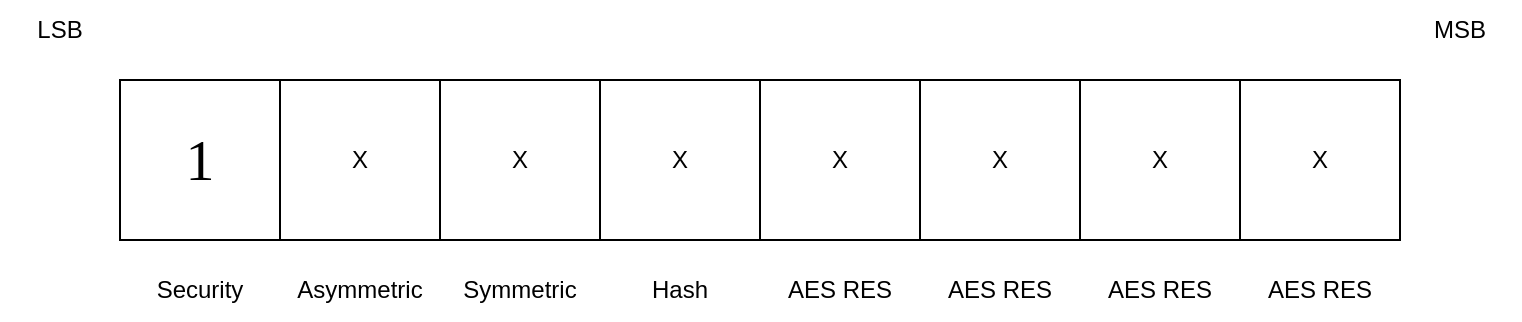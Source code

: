 <mxfile version="22.1.2" type="device" pages="13">
  <diagram name="Page-1" id="xYel8Bs00dxGxHJGH5vS">
    <mxGraphModel dx="1194" dy="877" grid="1" gridSize="10" guides="1" tooltips="1" connect="1" arrows="1" fold="1" page="1" pageScale="1" pageWidth="827" pageHeight="1169" math="0" shadow="0">
      <root>
        <mxCell id="0" />
        <mxCell id="1" parent="0" />
        <mxCell id="_TgvVSP35XRBuYArd8Wq-1" value="&lt;font style=&quot;font-size: 29px;&quot; face=&quot;Lucida Console&quot;&gt;1&lt;/font&gt;" style="whiteSpace=wrap;html=1;aspect=fixed;" parent="1" vertex="1">
          <mxGeometry x="120" y="310" width="80" height="80" as="geometry" />
        </mxCell>
        <mxCell id="_TgvVSP35XRBuYArd8Wq-2" value="X" style="whiteSpace=wrap;html=1;aspect=fixed;" parent="1" vertex="1">
          <mxGeometry x="200" y="310" width="80" height="80" as="geometry" />
        </mxCell>
        <mxCell id="_TgvVSP35XRBuYArd8Wq-3" value="X" style="whiteSpace=wrap;html=1;aspect=fixed;" parent="1" vertex="1">
          <mxGeometry x="280" y="310" width="80" height="80" as="geometry" />
        </mxCell>
        <mxCell id="_TgvVSP35XRBuYArd8Wq-4" value="X" style="whiteSpace=wrap;html=1;aspect=fixed;" parent="1" vertex="1">
          <mxGeometry x="360" y="310" width="80" height="80" as="geometry" />
        </mxCell>
        <mxCell id="_TgvVSP35XRBuYArd8Wq-5" value="X" style="whiteSpace=wrap;html=1;aspect=fixed;" parent="1" vertex="1">
          <mxGeometry x="440" y="310" width="80" height="80" as="geometry" />
        </mxCell>
        <mxCell id="_TgvVSP35XRBuYArd8Wq-6" value="X" style="whiteSpace=wrap;html=1;aspect=fixed;" parent="1" vertex="1">
          <mxGeometry x="520" y="310" width="80" height="80" as="geometry" />
        </mxCell>
        <mxCell id="_TgvVSP35XRBuYArd8Wq-7" value="X" style="whiteSpace=wrap;html=1;aspect=fixed;" parent="1" vertex="1">
          <mxGeometry x="600" y="310" width="80" height="80" as="geometry" />
        </mxCell>
        <mxCell id="_TgvVSP35XRBuYArd8Wq-8" value="X" style="whiteSpace=wrap;html=1;aspect=fixed;" parent="1" vertex="1">
          <mxGeometry x="680" y="310" width="80" height="80" as="geometry" />
        </mxCell>
        <mxCell id="_TgvVSP35XRBuYArd8Wq-9" value="LSB" style="text;html=1;strokeColor=none;fillColor=none;align=center;verticalAlign=middle;whiteSpace=wrap;rounded=0;" parent="1" vertex="1">
          <mxGeometry x="60" y="270" width="60" height="30" as="geometry" />
        </mxCell>
        <mxCell id="_TgvVSP35XRBuYArd8Wq-10" value="MSB" style="text;html=1;strokeColor=none;fillColor=none;align=center;verticalAlign=middle;whiteSpace=wrap;rounded=0;" parent="1" vertex="1">
          <mxGeometry x="760" y="270" width="60" height="30" as="geometry" />
        </mxCell>
        <mxCell id="_TgvVSP35XRBuYArd8Wq-11" value="Security" style="text;html=1;strokeColor=none;fillColor=none;align=center;verticalAlign=middle;whiteSpace=wrap;rounded=0;" parent="1" vertex="1">
          <mxGeometry x="130" y="400" width="60" height="30" as="geometry" />
        </mxCell>
        <mxCell id="_TgvVSP35XRBuYArd8Wq-12" value="Asymmetric" style="text;html=1;strokeColor=none;fillColor=none;align=center;verticalAlign=middle;whiteSpace=wrap;rounded=0;" parent="1" vertex="1">
          <mxGeometry x="210" y="400" width="60" height="30" as="geometry" />
        </mxCell>
        <mxCell id="_TgvVSP35XRBuYArd8Wq-25" value="Symmetric" style="text;html=1;strokeColor=none;fillColor=none;align=center;verticalAlign=middle;whiteSpace=wrap;rounded=0;" parent="1" vertex="1">
          <mxGeometry x="290" y="400" width="60" height="30" as="geometry" />
        </mxCell>
        <mxCell id="_TgvVSP35XRBuYArd8Wq-26" value="Hash" style="text;html=1;strokeColor=none;fillColor=none;align=center;verticalAlign=middle;whiteSpace=wrap;rounded=0;" parent="1" vertex="1">
          <mxGeometry x="370" y="400" width="60" height="30" as="geometry" />
        </mxCell>
        <mxCell id="_TgvVSP35XRBuYArd8Wq-27" value="AES RES" style="text;html=1;strokeColor=none;fillColor=none;align=center;verticalAlign=middle;whiteSpace=wrap;rounded=0;" parent="1" vertex="1">
          <mxGeometry x="450" y="400" width="60" height="30" as="geometry" />
        </mxCell>
        <mxCell id="_TgvVSP35XRBuYArd8Wq-28" value="AES RES" style="text;html=1;strokeColor=none;fillColor=none;align=center;verticalAlign=middle;whiteSpace=wrap;rounded=0;" parent="1" vertex="1">
          <mxGeometry x="530" y="400" width="60" height="30" as="geometry" />
        </mxCell>
        <mxCell id="_TgvVSP35XRBuYArd8Wq-29" value="AES RES" style="text;html=1;strokeColor=none;fillColor=none;align=center;verticalAlign=middle;whiteSpace=wrap;rounded=0;" parent="1" vertex="1">
          <mxGeometry x="610" y="400" width="60" height="30" as="geometry" />
        </mxCell>
        <mxCell id="_TgvVSP35XRBuYArd8Wq-30" value="AES RES" style="text;html=1;strokeColor=none;fillColor=none;align=center;verticalAlign=middle;whiteSpace=wrap;rounded=0;" parent="1" vertex="1">
          <mxGeometry x="690" y="400" width="60" height="30" as="geometry" />
        </mxCell>
      </root>
    </mxGraphModel>
  </diagram>
  <diagram id="Rh7g17GFpBi-ZdpAmGsg" name="Page-2">
    <mxGraphModel dx="1194" dy="877" grid="1" gridSize="10" guides="1" tooltips="1" connect="1" arrows="1" fold="1" page="1" pageScale="1" pageWidth="827" pageHeight="1169" math="0" shadow="0">
      <root>
        <mxCell id="0" />
        <mxCell id="1" parent="0" />
        <mxCell id="fy1zCgjkGilb2b2LKhQ7-1" value="&lt;font style=&quot;font-size: 29px;&quot; face=&quot;Lucida Console&quot;&gt;0&lt;/font&gt;" style="whiteSpace=wrap;html=1;aspect=fixed;" parent="1" vertex="1">
          <mxGeometry x="100" y="510" width="80" height="80" as="geometry" />
        </mxCell>
        <mxCell id="fy1zCgjkGilb2b2LKhQ7-2" value="X" style="whiteSpace=wrap;html=1;aspect=fixed;" parent="1" vertex="1">
          <mxGeometry x="180" y="510" width="80" height="80" as="geometry" />
        </mxCell>
        <mxCell id="fy1zCgjkGilb2b2LKhQ7-3" value="X" style="whiteSpace=wrap;html=1;aspect=fixed;" parent="1" vertex="1">
          <mxGeometry x="260" y="510" width="80" height="80" as="geometry" />
        </mxCell>
        <mxCell id="fy1zCgjkGilb2b2LKhQ7-4" value="X" style="whiteSpace=wrap;html=1;aspect=fixed;" parent="1" vertex="1">
          <mxGeometry x="340" y="510" width="80" height="80" as="geometry" />
        </mxCell>
        <mxCell id="fy1zCgjkGilb2b2LKhQ7-5" value="X" style="whiteSpace=wrap;html=1;aspect=fixed;" parent="1" vertex="1">
          <mxGeometry x="420" y="510" width="80" height="80" as="geometry" />
        </mxCell>
        <mxCell id="fy1zCgjkGilb2b2LKhQ7-6" value="X" style="whiteSpace=wrap;html=1;aspect=fixed;" parent="1" vertex="1">
          <mxGeometry x="500" y="510" width="80" height="80" as="geometry" />
        </mxCell>
        <mxCell id="fy1zCgjkGilb2b2LKhQ7-7" value="X" style="whiteSpace=wrap;html=1;aspect=fixed;" parent="1" vertex="1">
          <mxGeometry x="580" y="510" width="80" height="80" as="geometry" />
        </mxCell>
        <mxCell id="fy1zCgjkGilb2b2LKhQ7-8" value="X" style="whiteSpace=wrap;html=1;aspect=fixed;" parent="1" vertex="1">
          <mxGeometry x="660" y="510" width="80" height="80" as="geometry" />
        </mxCell>
        <mxCell id="fy1zCgjkGilb2b2LKhQ7-9" value="LSB" style="text;html=1;strokeColor=none;fillColor=none;align=center;verticalAlign=middle;whiteSpace=wrap;rounded=0;" parent="1" vertex="1">
          <mxGeometry x="40" y="470" width="60" height="30" as="geometry" />
        </mxCell>
        <mxCell id="fy1zCgjkGilb2b2LKhQ7-10" value="MSB" style="text;html=1;strokeColor=none;fillColor=none;align=center;verticalAlign=middle;whiteSpace=wrap;rounded=0;" parent="1" vertex="1">
          <mxGeometry x="740" y="470" width="60" height="30" as="geometry" />
        </mxCell>
        <mxCell id="fy1zCgjkGilb2b2LKhQ7-11" value="Security" style="text;html=1;strokeColor=none;fillColor=none;align=center;verticalAlign=middle;whiteSpace=wrap;rounded=0;" parent="1" vertex="1">
          <mxGeometry x="110" y="600" width="60" height="30" as="geometry" />
        </mxCell>
        <mxCell id="fy1zCgjkGilb2b2LKhQ7-12" value="Session" style="text;html=1;strokeColor=none;fillColor=none;align=center;verticalAlign=middle;whiteSpace=wrap;rounded=0;" parent="1" vertex="1">
          <mxGeometry x="190" y="600" width="60" height="30" as="geometry" />
        </mxCell>
        <mxCell id="fy1zCgjkGilb2b2LKhQ7-13" value="Public Key" style="text;html=1;strokeColor=none;fillColor=none;align=center;verticalAlign=middle;whiteSpace=wrap;rounded=0;" parent="1" vertex="1">
          <mxGeometry x="270" y="600" width="60" height="30" as="geometry" />
        </mxCell>
        <mxCell id="fy1zCgjkGilb2b2LKhQ7-14" value="Passthrough" style="text;html=1;strokeColor=none;fillColor=none;align=center;verticalAlign=middle;whiteSpace=wrap;rounded=0;" parent="1" vertex="1">
          <mxGeometry x="350" y="600" width="60" height="30" as="geometry" />
        </mxCell>
        <mxCell id="fy1zCgjkGilb2b2LKhQ7-15" value="-" style="text;html=1;strokeColor=none;fillColor=none;align=center;verticalAlign=middle;whiteSpace=wrap;rounded=0;" parent="1" vertex="1">
          <mxGeometry x="430" y="600" width="60" height="30" as="geometry" />
        </mxCell>
        <mxCell id="fy1zCgjkGilb2b2LKhQ7-16" value="-" style="text;html=1;strokeColor=none;fillColor=none;align=center;verticalAlign=middle;whiteSpace=wrap;rounded=0;" parent="1" vertex="1">
          <mxGeometry x="510" y="600" width="60" height="30" as="geometry" />
        </mxCell>
        <mxCell id="fy1zCgjkGilb2b2LKhQ7-17" value="-" style="text;html=1;strokeColor=none;fillColor=none;align=center;verticalAlign=middle;whiteSpace=wrap;rounded=0;" parent="1" vertex="1">
          <mxGeometry x="590" y="600" width="60" height="30" as="geometry" />
        </mxCell>
        <mxCell id="fy1zCgjkGilb2b2LKhQ7-18" value="-" style="text;html=1;strokeColor=none;fillColor=none;align=center;verticalAlign=middle;whiteSpace=wrap;rounded=0;" parent="1" vertex="1">
          <mxGeometry x="670" y="600" width="60" height="30" as="geometry" />
        </mxCell>
      </root>
    </mxGraphModel>
  </diagram>
  <diagram id="jDuvaKH75ekygauD1U6P" name="Page-3">
    <mxGraphModel dx="1194" dy="877" grid="1" gridSize="10" guides="1" tooltips="1" connect="1" arrows="1" fold="1" page="1" pageScale="1" pageWidth="827" pageHeight="1169" math="0" shadow="0">
      <root>
        <mxCell id="0" />
        <mxCell id="1" parent="0" />
        <mxCell id="NuyhBhtoCCWzONlF81qk-1" value="&lt;font style=&quot;font-size: 29px;&quot; face=&quot;Lucida Console&quot;&gt;1&lt;/font&gt;" style="whiteSpace=wrap;html=1;aspect=fixed;" parent="1" vertex="1">
          <mxGeometry x="120" y="310" width="80" height="80" as="geometry" />
        </mxCell>
        <mxCell id="NuyhBhtoCCWzONlF81qk-3" value="X" style="whiteSpace=wrap;html=1;aspect=fixed;" parent="1" vertex="1">
          <mxGeometry x="280" y="310" width="80" height="80" as="geometry" />
        </mxCell>
        <mxCell id="NuyhBhtoCCWzONlF81qk-4" value="X" style="whiteSpace=wrap;html=1;aspect=fixed;" parent="1" vertex="1">
          <mxGeometry x="360" y="310" width="80" height="80" as="geometry" />
        </mxCell>
        <mxCell id="NuyhBhtoCCWzONlF81qk-5" value="X" style="whiteSpace=wrap;html=1;aspect=fixed;" parent="1" vertex="1">
          <mxGeometry x="440" y="310" width="80" height="80" as="geometry" />
        </mxCell>
        <mxCell id="NuyhBhtoCCWzONlF81qk-6" value="X" style="whiteSpace=wrap;html=1;aspect=fixed;" parent="1" vertex="1">
          <mxGeometry x="520" y="310" width="80" height="80" as="geometry" />
        </mxCell>
        <mxCell id="NuyhBhtoCCWzONlF81qk-7" value="X" style="whiteSpace=wrap;html=1;aspect=fixed;" parent="1" vertex="1">
          <mxGeometry x="600" y="310" width="80" height="80" as="geometry" />
        </mxCell>
        <mxCell id="NuyhBhtoCCWzONlF81qk-8" value="X" style="whiteSpace=wrap;html=1;aspect=fixed;" parent="1" vertex="1">
          <mxGeometry x="680" y="310" width="80" height="80" as="geometry" />
        </mxCell>
        <mxCell id="NuyhBhtoCCWzONlF81qk-9" value="LSB" style="text;html=1;strokeColor=none;fillColor=none;align=center;verticalAlign=middle;whiteSpace=wrap;rounded=0;" parent="1" vertex="1">
          <mxGeometry x="60" y="270" width="60" height="30" as="geometry" />
        </mxCell>
        <mxCell id="NuyhBhtoCCWzONlF81qk-10" value="MSB" style="text;html=1;strokeColor=none;fillColor=none;align=center;verticalAlign=middle;whiteSpace=wrap;rounded=0;" parent="1" vertex="1">
          <mxGeometry x="760" y="270" width="60" height="30" as="geometry" />
        </mxCell>
        <mxCell id="NuyhBhtoCCWzONlF81qk-11" value="Security" style="text;html=1;strokeColor=none;fillColor=none;align=center;verticalAlign=middle;whiteSpace=wrap;rounded=0;" parent="1" vertex="1">
          <mxGeometry x="130" y="400" width="60" height="30" as="geometry" />
        </mxCell>
        <mxCell id="NuyhBhtoCCWzONlF81qk-12" value="Asymmetric" style="text;html=1;strokeColor=none;fillColor=none;align=center;verticalAlign=middle;whiteSpace=wrap;rounded=0;" parent="1" vertex="1">
          <mxGeometry x="210" y="400" width="60" height="30" as="geometry" />
        </mxCell>
        <mxCell id="NuyhBhtoCCWzONlF81qk-13" value="Symmetric" style="text;html=1;strokeColor=none;fillColor=none;align=center;verticalAlign=middle;whiteSpace=wrap;rounded=0;" parent="1" vertex="1">
          <mxGeometry x="290" y="400" width="60" height="30" as="geometry" />
        </mxCell>
        <mxCell id="NuyhBhtoCCWzONlF81qk-14" value="Hash" style="text;html=1;strokeColor=none;fillColor=none;align=center;verticalAlign=middle;whiteSpace=wrap;rounded=0;" parent="1" vertex="1">
          <mxGeometry x="370" y="400" width="60" height="30" as="geometry" />
        </mxCell>
        <mxCell id="NuyhBhtoCCWzONlF81qk-15" value="Integrity" style="text;html=1;strokeColor=none;fillColor=none;align=center;verticalAlign=middle;whiteSpace=wrap;rounded=0;" parent="1" vertex="1">
          <mxGeometry x="450" y="400" width="60" height="30" as="geometry" />
        </mxCell>
        <mxCell id="NuyhBhtoCCWzONlF81qk-16" value="AES RES" style="text;html=1;strokeColor=none;fillColor=none;align=center;verticalAlign=middle;whiteSpace=wrap;rounded=0;" parent="1" vertex="1">
          <mxGeometry x="530" y="400" width="60" height="30" as="geometry" />
        </mxCell>
        <mxCell id="NuyhBhtoCCWzONlF81qk-17" value="AES RES" style="text;html=1;strokeColor=none;fillColor=none;align=center;verticalAlign=middle;whiteSpace=wrap;rounded=0;" parent="1" vertex="1">
          <mxGeometry x="610" y="400" width="60" height="30" as="geometry" />
        </mxCell>
        <mxCell id="NuyhBhtoCCWzONlF81qk-18" value="AES RES" style="text;html=1;strokeColor=none;fillColor=none;align=center;verticalAlign=middle;whiteSpace=wrap;rounded=0;" parent="1" vertex="1">
          <mxGeometry x="690" y="400" width="60" height="30" as="geometry" />
        </mxCell>
        <mxCell id="NuyhBhtoCCWzONlF81qk-19" value="&lt;b&gt;&lt;font style=&quot;font-size: 17px;&quot;&gt;OAEP&lt;/font&gt;&lt;/b&gt;" style="text;html=1;strokeColor=none;fillColor=none;align=center;verticalAlign=middle;whiteSpace=wrap;rounded=0;" parent="1" vertex="1">
          <mxGeometry x="210" y="270" width="60" height="30" as="geometry" />
        </mxCell>
        <mxCell id="NuyhBhtoCCWzONlF81qk-20" value="&lt;font style=&quot;font-size: 29px;&quot; face=&quot;Lucida Console&quot;&gt;1&lt;/font&gt;" style="whiteSpace=wrap;html=1;aspect=fixed;" parent="1" vertex="1">
          <mxGeometry x="124" y="520" width="80" height="80" as="geometry" />
        </mxCell>
        <mxCell id="NuyhBhtoCCWzONlF81qk-22" value="X" style="whiteSpace=wrap;html=1;aspect=fixed;" parent="1" vertex="1">
          <mxGeometry x="284" y="520" width="80" height="80" as="geometry" />
        </mxCell>
        <mxCell id="NuyhBhtoCCWzONlF81qk-23" value="X" style="whiteSpace=wrap;html=1;aspect=fixed;" parent="1" vertex="1">
          <mxGeometry x="364" y="520" width="80" height="80" as="geometry" />
        </mxCell>
        <mxCell id="NuyhBhtoCCWzONlF81qk-24" value="X" style="whiteSpace=wrap;html=1;aspect=fixed;" parent="1" vertex="1">
          <mxGeometry x="444" y="520" width="80" height="80" as="geometry" />
        </mxCell>
        <mxCell id="NuyhBhtoCCWzONlF81qk-25" value="X" style="whiteSpace=wrap;html=1;aspect=fixed;" parent="1" vertex="1">
          <mxGeometry x="524" y="520" width="80" height="80" as="geometry" />
        </mxCell>
        <mxCell id="NuyhBhtoCCWzONlF81qk-26" value="X" style="whiteSpace=wrap;html=1;aspect=fixed;" parent="1" vertex="1">
          <mxGeometry x="604" y="520" width="80" height="80" as="geometry" />
        </mxCell>
        <mxCell id="NuyhBhtoCCWzONlF81qk-27" value="X" style="whiteSpace=wrap;html=1;aspect=fixed;" parent="1" vertex="1">
          <mxGeometry x="684" y="520" width="80" height="80" as="geometry" />
        </mxCell>
        <mxCell id="NuyhBhtoCCWzONlF81qk-28" value="LSB" style="text;html=1;strokeColor=none;fillColor=none;align=center;verticalAlign=middle;whiteSpace=wrap;rounded=0;" parent="1" vertex="1">
          <mxGeometry x="64" y="480" width="60" height="30" as="geometry" />
        </mxCell>
        <mxCell id="NuyhBhtoCCWzONlF81qk-29" value="MSB" style="text;html=1;strokeColor=none;fillColor=none;align=center;verticalAlign=middle;whiteSpace=wrap;rounded=0;" parent="1" vertex="1">
          <mxGeometry x="754" y="480" width="60" height="30" as="geometry" />
        </mxCell>
        <mxCell id="NuyhBhtoCCWzONlF81qk-30" value="Security" style="text;html=1;strokeColor=none;fillColor=none;align=center;verticalAlign=middle;whiteSpace=wrap;rounded=0;" parent="1" vertex="1">
          <mxGeometry x="134" y="610" width="60" height="30" as="geometry" />
        </mxCell>
        <mxCell id="NuyhBhtoCCWzONlF81qk-31" value="Asymmetric" style="text;html=1;strokeColor=none;fillColor=none;align=center;verticalAlign=middle;whiteSpace=wrap;rounded=0;" parent="1" vertex="1">
          <mxGeometry x="214" y="610" width="60" height="30" as="geometry" />
        </mxCell>
        <mxCell id="NuyhBhtoCCWzONlF81qk-32" value="Symmetric" style="text;html=1;strokeColor=none;fillColor=none;align=center;verticalAlign=middle;whiteSpace=wrap;rounded=0;" parent="1" vertex="1">
          <mxGeometry x="294" y="610" width="60" height="30" as="geometry" />
        </mxCell>
        <mxCell id="NuyhBhtoCCWzONlF81qk-33" value="Hash" style="text;html=1;strokeColor=none;fillColor=none;align=center;verticalAlign=middle;whiteSpace=wrap;rounded=0;" parent="1" vertex="1">
          <mxGeometry x="374" y="610" width="60" height="30" as="geometry" />
        </mxCell>
        <mxCell id="NuyhBhtoCCWzONlF81qk-34" value="Integrity" style="text;html=1;strokeColor=none;fillColor=none;align=center;verticalAlign=middle;whiteSpace=wrap;rounded=0;" parent="1" vertex="1">
          <mxGeometry x="454" y="610" width="60" height="30" as="geometry" />
        </mxCell>
        <mxCell id="NuyhBhtoCCWzONlF81qk-35" value="AES RES" style="text;html=1;strokeColor=none;fillColor=none;align=center;verticalAlign=middle;whiteSpace=wrap;rounded=0;" parent="1" vertex="1">
          <mxGeometry x="534" y="610" width="60" height="30" as="geometry" />
        </mxCell>
        <mxCell id="NuyhBhtoCCWzONlF81qk-36" value="AES RES" style="text;html=1;strokeColor=none;fillColor=none;align=center;verticalAlign=middle;whiteSpace=wrap;rounded=0;" parent="1" vertex="1">
          <mxGeometry x="614" y="610" width="60" height="30" as="geometry" />
        </mxCell>
        <mxCell id="NuyhBhtoCCWzONlF81qk-37" value="AES RES" style="text;html=1;strokeColor=none;fillColor=none;align=center;verticalAlign=middle;whiteSpace=wrap;rounded=0;" parent="1" vertex="1">
          <mxGeometry x="694" y="610" width="60" height="30" as="geometry" />
        </mxCell>
        <mxCell id="NuyhBhtoCCWzONlF81qk-38" value="&lt;b&gt;&lt;font style=&quot;font-size: 17px;&quot;&gt;v1.5&lt;/font&gt;&lt;/b&gt;" style="text;html=1;strokeColor=none;fillColor=none;align=center;verticalAlign=middle;whiteSpace=wrap;rounded=0;" parent="1" vertex="1">
          <mxGeometry x="214" y="480" width="60" height="30" as="geometry" />
        </mxCell>
        <mxCell id="hb9ESVmnfBz2MI7NN9Me-1" value="&lt;span style=&quot;color: rgb(0, 0, 0); font-family: &amp;quot;Lucida Console&amp;quot;; font-size: 29px; font-style: normal; font-variant-ligatures: normal; font-variant-caps: normal; font-weight: 400; letter-spacing: normal; orphans: 2; text-align: center; text-indent: 0px; text-transform: none; widows: 2; word-spacing: 0px; -webkit-text-stroke-width: 0px; background-color: rgb(251, 251, 251); text-decoration-thickness: initial; text-decoration-style: initial; text-decoration-color: initial; float: none; display: inline !important;&quot;&gt;0&lt;/span&gt;" style="whiteSpace=wrap;html=1;aspect=fixed;" vertex="1" parent="1">
          <mxGeometry x="200" y="310" width="80" height="80" as="geometry" />
        </mxCell>
        <mxCell id="hb9ESVmnfBz2MI7NN9Me-2" value="&lt;span style=&quot;color: rgb(0, 0, 0); font-family: &amp;quot;Lucida Console&amp;quot;; font-size: 29px; font-style: normal; font-variant-ligatures: normal; font-variant-caps: normal; font-weight: 400; letter-spacing: normal; orphans: 2; text-align: center; text-indent: 0px; text-transform: none; widows: 2; word-spacing: 0px; -webkit-text-stroke-width: 0px; background-color: rgb(251, 251, 251); text-decoration-thickness: initial; text-decoration-style: initial; text-decoration-color: initial; float: none; display: inline !important;&quot;&gt;1&lt;/span&gt;" style="whiteSpace=wrap;html=1;aspect=fixed;" vertex="1" parent="1">
          <mxGeometry x="204" y="520" width="80" height="80" as="geometry" />
        </mxCell>
      </root>
    </mxGraphModel>
  </diagram>
  <diagram id="VUj5vVhny8lXENMkISyV" name="Page-4">
    <mxGraphModel dx="1194" dy="877" grid="1" gridSize="10" guides="1" tooltips="1" connect="1" arrows="1" fold="1" page="1" pageScale="1" pageWidth="827" pageHeight="1169" math="0" shadow="0">
      <root>
        <mxCell id="0" />
        <mxCell id="1" parent="0" />
        <mxCell id="lBvV7qLIiYuG2ixnWR1G-1" value="&lt;font style=&quot;font-size: 29px;&quot; face=&quot;Lucida Console&quot;&gt;1&lt;/font&gt;" style="whiteSpace=wrap;html=1;aspect=fixed;" parent="1" vertex="1">
          <mxGeometry x="120" y="310" width="80" height="80" as="geometry" />
        </mxCell>
        <mxCell id="lBvV7qLIiYuG2ixnWR1G-2" value="" style="whiteSpace=wrap;html=1;aspect=fixed;" parent="1" vertex="1">
          <mxGeometry x="200" y="310" width="80" height="80" as="geometry" />
        </mxCell>
        <mxCell id="lBvV7qLIiYuG2ixnWR1G-3" value="&lt;font face=&quot;Lucida Console&quot; style=&quot;font-size: 29px;&quot;&gt;0&lt;/font&gt;" style="whiteSpace=wrap;html=1;aspect=fixed;" parent="1" vertex="1">
          <mxGeometry x="280" y="310" width="80" height="80" as="geometry" />
        </mxCell>
        <mxCell id="lBvV7qLIiYuG2ixnWR1G-4" value="X" style="whiteSpace=wrap;html=1;aspect=fixed;" parent="1" vertex="1">
          <mxGeometry x="360" y="310" width="80" height="80" as="geometry" />
        </mxCell>
        <mxCell id="26WJkU_87c8kXLrVm68U-2" style="edgeStyle=orthogonalEdgeStyle;rounded=0;orthogonalLoop=1;jettySize=auto;html=1;exitX=0.5;exitY=0;exitDx=0;exitDy=0;entryX=0.5;entryY=1;entryDx=0;entryDy=0;" edge="1" parent="1" source="lBvV7qLIiYuG2ixnWR1G-5" target="lBvV7qLIiYuG2ixnWR1G-43">
          <mxGeometry relative="1" as="geometry" />
        </mxCell>
        <mxCell id="lBvV7qLIiYuG2ixnWR1G-5" value="n_lsb" style="whiteSpace=wrap;html=1;aspect=fixed;" parent="1" vertex="1">
          <mxGeometry x="440" y="310" width="80" height="80" as="geometry" />
        </mxCell>
        <mxCell id="lBvV7qLIiYuG2ixnWR1G-6" value="n" style="whiteSpace=wrap;html=1;aspect=fixed;" parent="1" vertex="1">
          <mxGeometry x="520" y="310" width="80" height="80" as="geometry" />
        </mxCell>
        <mxCell id="lBvV7qLIiYuG2ixnWR1G-7" value="n" style="whiteSpace=wrap;html=1;aspect=fixed;" parent="1" vertex="1">
          <mxGeometry x="600" y="310" width="80" height="80" as="geometry" />
        </mxCell>
        <mxCell id="lBvV7qLIiYuG2ixnWR1G-46" style="edgeStyle=orthogonalEdgeStyle;rounded=0;orthogonalLoop=1;jettySize=auto;html=1;exitX=0.5;exitY=0;exitDx=0;exitDy=0;entryX=0.5;entryY=1;entryDx=0;entryDy=0;" parent="1" source="lBvV7qLIiYuG2ixnWR1G-8" target="lBvV7qLIiYuG2ixnWR1G-43" edge="1">
          <mxGeometry relative="1" as="geometry" />
        </mxCell>
        <mxCell id="lBvV7qLIiYuG2ixnWR1G-8" value="n_msb" style="whiteSpace=wrap;html=1;aspect=fixed;" parent="1" vertex="1">
          <mxGeometry x="680" y="310" width="80" height="80" as="geometry" />
        </mxCell>
        <mxCell id="lBvV7qLIiYuG2ixnWR1G-9" value="LSB" style="text;html=1;strokeColor=none;fillColor=none;align=center;verticalAlign=middle;whiteSpace=wrap;rounded=0;" parent="1" vertex="1">
          <mxGeometry x="60" y="270" width="60" height="30" as="geometry" />
        </mxCell>
        <mxCell id="lBvV7qLIiYuG2ixnWR1G-10" value="MSB" style="text;html=1;strokeColor=none;fillColor=none;align=center;verticalAlign=middle;whiteSpace=wrap;rounded=0;" parent="1" vertex="1">
          <mxGeometry x="760" y="270" width="60" height="30" as="geometry" />
        </mxCell>
        <mxCell id="lBvV7qLIiYuG2ixnWR1G-11" value="Security" style="text;html=1;strokeColor=none;fillColor=none;align=center;verticalAlign=middle;whiteSpace=wrap;rounded=0;" parent="1" vertex="1">
          <mxGeometry x="130" y="400" width="60" height="30" as="geometry" />
        </mxCell>
        <mxCell id="lBvV7qLIiYuG2ixnWR1G-12" value="Asymmetric" style="text;html=1;strokeColor=none;fillColor=none;align=center;verticalAlign=middle;whiteSpace=wrap;rounded=0;" parent="1" vertex="1">
          <mxGeometry x="210" y="400" width="60" height="30" as="geometry" />
        </mxCell>
        <mxCell id="lBvV7qLIiYuG2ixnWR1G-13" value="Symmetric" style="text;html=1;strokeColor=none;fillColor=none;align=center;verticalAlign=middle;whiteSpace=wrap;rounded=0;" parent="1" vertex="1">
          <mxGeometry x="290" y="400" width="60" height="30" as="geometry" />
        </mxCell>
        <mxCell id="lBvV7qLIiYuG2ixnWR1G-14" value="Hash" style="text;html=1;strokeColor=none;fillColor=none;align=center;verticalAlign=middle;whiteSpace=wrap;rounded=0;" parent="1" vertex="1">
          <mxGeometry x="370" y="400" width="60" height="30" as="geometry" />
        </mxCell>
        <mxCell id="lBvV7qLIiYuG2ixnWR1G-16" value="Segment size" style="text;html=1;strokeColor=none;fillColor=none;align=center;verticalAlign=middle;whiteSpace=wrap;rounded=0;" parent="1" vertex="1">
          <mxGeometry x="530" y="400" width="60" height="30" as="geometry" />
        </mxCell>
        <mxCell id="lBvV7qLIiYuG2ixnWR1G-17" value="Segment size" style="text;html=1;strokeColor=none;fillColor=none;align=center;verticalAlign=middle;whiteSpace=wrap;rounded=0;" parent="1" vertex="1">
          <mxGeometry x="610" y="400" width="60" height="30" as="geometry" />
        </mxCell>
        <mxCell id="lBvV7qLIiYuG2ixnWR1G-18" value="Segment size" style="text;html=1;strokeColor=none;fillColor=none;align=center;verticalAlign=middle;whiteSpace=wrap;rounded=0;" parent="1" vertex="1">
          <mxGeometry x="690" y="400" width="60" height="30" as="geometry" />
        </mxCell>
        <mxCell id="lBvV7qLIiYuG2ixnWR1G-19" value="&lt;b&gt;&lt;font style=&quot;font-size: 17px;&quot;&gt;OAEP&lt;/font&gt;&lt;/b&gt;" style="text;html=1;strokeColor=none;fillColor=none;align=center;verticalAlign=middle;whiteSpace=wrap;rounded=0;" parent="1" vertex="1">
          <mxGeometry x="210" y="320" width="60" height="30" as="geometry" />
        </mxCell>
        <mxCell id="lBvV7qLIiYuG2ixnWR1G-20" value="&lt;font style=&quot;font-size: 29px;&quot; face=&quot;Lucida Console&quot;&gt;1&lt;/font&gt;" style="whiteSpace=wrap;html=1;aspect=fixed;" parent="1" vertex="1">
          <mxGeometry x="124" y="520" width="80" height="80" as="geometry" />
        </mxCell>
        <mxCell id="lBvV7qLIiYuG2ixnWR1G-21" value="" style="whiteSpace=wrap;html=1;aspect=fixed;" parent="1" vertex="1">
          <mxGeometry x="204" y="520" width="80" height="80" as="geometry" />
        </mxCell>
        <mxCell id="lBvV7qLIiYuG2ixnWR1G-22" value="&lt;font face=&quot;Times New Roman&quot; style=&quot;font-size: 29px;&quot;&gt;1&lt;/font&gt;" style="whiteSpace=wrap;html=1;aspect=fixed;" parent="1" vertex="1">
          <mxGeometry x="284" y="520" width="80" height="80" as="geometry" />
        </mxCell>
        <mxCell id="lBvV7qLIiYuG2ixnWR1G-23" value="X" style="whiteSpace=wrap;html=1;aspect=fixed;" parent="1" vertex="1">
          <mxGeometry x="364" y="520" width="80" height="80" as="geometry" />
        </mxCell>
        <mxCell id="lBvV7qLIiYuG2ixnWR1G-24" value="X" style="whiteSpace=wrap;html=1;aspect=fixed;" parent="1" vertex="1">
          <mxGeometry x="444" y="520" width="80" height="80" as="geometry" />
        </mxCell>
        <mxCell id="lBvV7qLIiYuG2ixnWR1G-25" value="X" style="whiteSpace=wrap;html=1;aspect=fixed;" parent="1" vertex="1">
          <mxGeometry x="524" y="520" width="80" height="80" as="geometry" />
        </mxCell>
        <mxCell id="lBvV7qLIiYuG2ixnWR1G-26" value="X" style="whiteSpace=wrap;html=1;aspect=fixed;" parent="1" vertex="1">
          <mxGeometry x="604" y="520" width="80" height="80" as="geometry" />
        </mxCell>
        <mxCell id="lBvV7qLIiYuG2ixnWR1G-27" value="X" style="whiteSpace=wrap;html=1;aspect=fixed;" parent="1" vertex="1">
          <mxGeometry x="684" y="520" width="80" height="80" as="geometry" />
        </mxCell>
        <mxCell id="lBvV7qLIiYuG2ixnWR1G-28" value="LSB" style="text;html=1;strokeColor=none;fillColor=none;align=center;verticalAlign=middle;whiteSpace=wrap;rounded=0;" parent="1" vertex="1">
          <mxGeometry x="64" y="480" width="60" height="30" as="geometry" />
        </mxCell>
        <mxCell id="lBvV7qLIiYuG2ixnWR1G-29" value="MSB" style="text;html=1;strokeColor=none;fillColor=none;align=center;verticalAlign=middle;whiteSpace=wrap;rounded=0;" parent="1" vertex="1">
          <mxGeometry x="754" y="480" width="60" height="30" as="geometry" />
        </mxCell>
        <mxCell id="lBvV7qLIiYuG2ixnWR1G-30" value="Security" style="text;html=1;strokeColor=none;fillColor=none;align=center;verticalAlign=middle;whiteSpace=wrap;rounded=0;" parent="1" vertex="1">
          <mxGeometry x="134" y="610" width="60" height="30" as="geometry" />
        </mxCell>
        <mxCell id="lBvV7qLIiYuG2ixnWR1G-31" value="Asymmetric" style="text;html=1;strokeColor=none;fillColor=none;align=center;verticalAlign=middle;whiteSpace=wrap;rounded=0;" parent="1" vertex="1">
          <mxGeometry x="214" y="610" width="60" height="30" as="geometry" />
        </mxCell>
        <mxCell id="lBvV7qLIiYuG2ixnWR1G-32" value="Symmetric" style="text;html=1;strokeColor=none;fillColor=none;align=center;verticalAlign=middle;whiteSpace=wrap;rounded=0;" parent="1" vertex="1">
          <mxGeometry x="294" y="610" width="60" height="30" as="geometry" />
        </mxCell>
        <mxCell id="lBvV7qLIiYuG2ixnWR1G-33" value="Hash" style="text;html=1;strokeColor=none;fillColor=none;align=center;verticalAlign=middle;whiteSpace=wrap;rounded=0;" parent="1" vertex="1">
          <mxGeometry x="374" y="610" width="60" height="30" as="geometry" />
        </mxCell>
        <mxCell id="lBvV7qLIiYuG2ixnWR1G-34" value="AES RES" style="text;html=1;strokeColor=none;fillColor=none;align=center;verticalAlign=middle;whiteSpace=wrap;rounded=0;" parent="1" vertex="1">
          <mxGeometry x="454" y="610" width="60" height="30" as="geometry" />
        </mxCell>
        <mxCell id="lBvV7qLIiYuG2ixnWR1G-35" value="AES RES" style="text;html=1;strokeColor=none;fillColor=none;align=center;verticalAlign=middle;whiteSpace=wrap;rounded=0;" parent="1" vertex="1">
          <mxGeometry x="534" y="610" width="60" height="30" as="geometry" />
        </mxCell>
        <mxCell id="lBvV7qLIiYuG2ixnWR1G-36" value="AES RES" style="text;html=1;strokeColor=none;fillColor=none;align=center;verticalAlign=middle;whiteSpace=wrap;rounded=0;" parent="1" vertex="1">
          <mxGeometry x="614" y="610" width="60" height="30" as="geometry" />
        </mxCell>
        <mxCell id="lBvV7qLIiYuG2ixnWR1G-37" value="AES RES" style="text;html=1;strokeColor=none;fillColor=none;align=center;verticalAlign=middle;whiteSpace=wrap;rounded=0;" parent="1" vertex="1">
          <mxGeometry x="694" y="610" width="60" height="30" as="geometry" />
        </mxCell>
        <mxCell id="lBvV7qLIiYuG2ixnWR1G-38" value="&lt;b&gt;&lt;font style=&quot;font-size: 17px;&quot;&gt;v1.5&lt;/font&gt;&lt;/b&gt;" style="text;html=1;strokeColor=none;fillColor=none;align=center;verticalAlign=middle;whiteSpace=wrap;rounded=0;" parent="1" vertex="1">
          <mxGeometry x="210" y="350" width="60" height="30" as="geometry" />
        </mxCell>
        <mxCell id="lBvV7qLIiYuG2ixnWR1G-39" value="&lt;b&gt;&lt;font style=&quot;font-size: 17px;&quot;&gt;OAEP&lt;/font&gt;&lt;/b&gt;" style="text;html=1;strokeColor=none;fillColor=none;align=center;verticalAlign=middle;whiteSpace=wrap;rounded=0;" parent="1" vertex="1">
          <mxGeometry x="214" y="530" width="60" height="30" as="geometry" />
        </mxCell>
        <mxCell id="lBvV7qLIiYuG2ixnWR1G-40" value="&lt;b&gt;&lt;font style=&quot;font-size: 17px;&quot;&gt;v1.5&lt;/font&gt;&lt;/b&gt;" style="text;html=1;strokeColor=none;fillColor=none;align=center;verticalAlign=middle;whiteSpace=wrap;rounded=0;" parent="1" vertex="1">
          <mxGeometry x="214" y="560" width="60" height="30" as="geometry" />
        </mxCell>
        <mxCell id="lBvV7qLIiYuG2ixnWR1G-41" value="&lt;b&gt;&lt;font style=&quot;font-size: 17px;&quot;&gt;CBC&lt;/font&gt;&lt;/b&gt;" style="text;html=1;strokeColor=none;fillColor=none;align=center;verticalAlign=middle;whiteSpace=wrap;rounded=0;" parent="1" vertex="1">
          <mxGeometry x="294" y="270" width="60" height="30" as="geometry" />
        </mxCell>
        <mxCell id="lBvV7qLIiYuG2ixnWR1G-42" value="&lt;b&gt;&lt;font style=&quot;font-size: 17px;&quot;&gt;CFB&lt;/font&gt;&lt;/b&gt;" style="text;html=1;strokeColor=none;fillColor=none;align=center;verticalAlign=middle;whiteSpace=wrap;rounded=0;" parent="1" vertex="1">
          <mxGeometry x="294" y="480" width="60" height="30" as="geometry" />
        </mxCell>
        <mxCell id="lBvV7qLIiYuG2ixnWR1G-43" value="&lt;b&gt;&lt;i&gt;&lt;font style=&quot;font-size: 16px;&quot;&gt;8(n+1)&lt;/font&gt;&lt;/i&gt;&lt;/b&gt;&amp;nbsp;" style="text;html=1;strokeColor=none;fillColor=none;align=center;verticalAlign=middle;whiteSpace=wrap;rounded=0;" parent="1" vertex="1">
          <mxGeometry x="570" y="240" width="60" height="30" as="geometry" />
        </mxCell>
        <mxCell id="26WJkU_87c8kXLrVm68U-1" value="Segment size" style="text;html=1;strokeColor=none;fillColor=none;align=center;verticalAlign=middle;whiteSpace=wrap;rounded=0;" vertex="1" parent="1">
          <mxGeometry x="450" y="400" width="60" height="30" as="geometry" />
        </mxCell>
      </root>
    </mxGraphModel>
  </diagram>
  <diagram id="gl4CwOh1YBkzeKeYZ3PN" name="Page-5">
    <mxGraphModel dx="1194" dy="877" grid="1" gridSize="10" guides="1" tooltips="1" connect="1" arrows="1" fold="1" page="1" pageScale="1" pageWidth="827" pageHeight="1169" math="0" shadow="0">
      <root>
        <mxCell id="0" />
        <mxCell id="1" parent="0" />
        <mxCell id="7O31w6vy9q2zVHJNrUGZ-1" value="&lt;font style=&quot;font-size: 29px;&quot; face=&quot;Lucida Console&quot;&gt;1&lt;/font&gt;" style="whiteSpace=wrap;html=1;aspect=fixed;" parent="1" vertex="1">
          <mxGeometry x="120" y="310" width="80" height="80" as="geometry" />
        </mxCell>
        <mxCell id="7O31w6vy9q2zVHJNrUGZ-2" value="" style="whiteSpace=wrap;html=1;aspect=fixed;" parent="1" vertex="1">
          <mxGeometry x="200" y="310" width="80" height="80" as="geometry" />
        </mxCell>
        <mxCell id="7O31w6vy9q2zVHJNrUGZ-3" value="" style="whiteSpace=wrap;html=1;aspect=fixed;" parent="1" vertex="1">
          <mxGeometry x="280" y="310" width="80" height="80" as="geometry" />
        </mxCell>
        <mxCell id="7O31w6vy9q2zVHJNrUGZ-4" value="&lt;font face=&quot;Lucida Console&quot; style=&quot;font-size: 29px;&quot;&gt;0&lt;/font&gt;" style="whiteSpace=wrap;html=1;aspect=fixed;" parent="1" vertex="1">
          <mxGeometry x="360" y="310" width="80" height="80" as="geometry" />
        </mxCell>
        <mxCell id="7O31w6vy9q2zVHJNrUGZ-5" value="X" style="whiteSpace=wrap;html=1;aspect=fixed;" parent="1" vertex="1">
          <mxGeometry x="440" y="310" width="80" height="80" as="geometry" />
        </mxCell>
        <mxCell id="7O31w6vy9q2zVHJNrUGZ-6" value="X" style="whiteSpace=wrap;html=1;aspect=fixed;" parent="1" vertex="1">
          <mxGeometry x="520" y="310" width="80" height="80" as="geometry" />
        </mxCell>
        <mxCell id="7O31w6vy9q2zVHJNrUGZ-7" value="X" style="whiteSpace=wrap;html=1;aspect=fixed;" parent="1" vertex="1">
          <mxGeometry x="600" y="310" width="80" height="80" as="geometry" />
        </mxCell>
        <mxCell id="7O31w6vy9q2zVHJNrUGZ-8" value="X" style="whiteSpace=wrap;html=1;aspect=fixed;" parent="1" vertex="1">
          <mxGeometry x="680" y="310" width="80" height="80" as="geometry" />
        </mxCell>
        <mxCell id="7O31w6vy9q2zVHJNrUGZ-9" value="LSB" style="text;html=1;strokeColor=none;fillColor=none;align=center;verticalAlign=middle;whiteSpace=wrap;rounded=0;" parent="1" vertex="1">
          <mxGeometry x="60" y="270" width="60" height="30" as="geometry" />
        </mxCell>
        <mxCell id="7O31w6vy9q2zVHJNrUGZ-10" value="MSB" style="text;html=1;strokeColor=none;fillColor=none;align=center;verticalAlign=middle;whiteSpace=wrap;rounded=0;" parent="1" vertex="1">
          <mxGeometry x="760" y="270" width="60" height="30" as="geometry" />
        </mxCell>
        <mxCell id="7O31w6vy9q2zVHJNrUGZ-11" value="Security" style="text;html=1;strokeColor=none;fillColor=none;align=center;verticalAlign=middle;whiteSpace=wrap;rounded=0;" parent="1" vertex="1">
          <mxGeometry x="130" y="400" width="60" height="30" as="geometry" />
        </mxCell>
        <mxCell id="7O31w6vy9q2zVHJNrUGZ-12" value="Asymmetric" style="text;html=1;strokeColor=none;fillColor=none;align=center;verticalAlign=middle;whiteSpace=wrap;rounded=0;" parent="1" vertex="1">
          <mxGeometry x="210" y="400" width="60" height="30" as="geometry" />
        </mxCell>
        <mxCell id="7O31w6vy9q2zVHJNrUGZ-13" value="Symmetric" style="text;html=1;strokeColor=none;fillColor=none;align=center;verticalAlign=middle;whiteSpace=wrap;rounded=0;" parent="1" vertex="1">
          <mxGeometry x="290" y="400" width="60" height="30" as="geometry" />
        </mxCell>
        <mxCell id="7O31w6vy9q2zVHJNrUGZ-14" value="Hash" style="text;html=1;strokeColor=none;fillColor=none;align=center;verticalAlign=middle;whiteSpace=wrap;rounded=0;" parent="1" vertex="1">
          <mxGeometry x="370" y="400" width="60" height="30" as="geometry" />
        </mxCell>
        <mxCell id="7O31w6vy9q2zVHJNrUGZ-15" value="AES RES" style="text;html=1;strokeColor=none;fillColor=none;align=center;verticalAlign=middle;whiteSpace=wrap;rounded=0;" parent="1" vertex="1">
          <mxGeometry x="450" y="400" width="60" height="30" as="geometry" />
        </mxCell>
        <mxCell id="7O31w6vy9q2zVHJNrUGZ-16" value="AES RES" style="text;html=1;strokeColor=none;fillColor=none;align=center;verticalAlign=middle;whiteSpace=wrap;rounded=0;" parent="1" vertex="1">
          <mxGeometry x="530" y="400" width="60" height="30" as="geometry" />
        </mxCell>
        <mxCell id="7O31w6vy9q2zVHJNrUGZ-17" value="AES RES" style="text;html=1;strokeColor=none;fillColor=none;align=center;verticalAlign=middle;whiteSpace=wrap;rounded=0;" parent="1" vertex="1">
          <mxGeometry x="610" y="400" width="60" height="30" as="geometry" />
        </mxCell>
        <mxCell id="7O31w6vy9q2zVHJNrUGZ-18" value="AES RES" style="text;html=1;strokeColor=none;fillColor=none;align=center;verticalAlign=middle;whiteSpace=wrap;rounded=0;" parent="1" vertex="1">
          <mxGeometry x="690" y="400" width="60" height="30" as="geometry" />
        </mxCell>
        <mxCell id="7O31w6vy9q2zVHJNrUGZ-20" value="&lt;font style=&quot;font-size: 29px;&quot; face=&quot;Lucida Console&quot;&gt;1&lt;/font&gt;" style="whiteSpace=wrap;html=1;aspect=fixed;" parent="1" vertex="1">
          <mxGeometry x="124" y="520" width="80" height="80" as="geometry" />
        </mxCell>
        <mxCell id="7O31w6vy9q2zVHJNrUGZ-21" value="" style="whiteSpace=wrap;html=1;aspect=fixed;" parent="1" vertex="1">
          <mxGeometry x="204" y="520" width="80" height="80" as="geometry" />
        </mxCell>
        <mxCell id="7O31w6vy9q2zVHJNrUGZ-22" value="" style="whiteSpace=wrap;html=1;aspect=fixed;" parent="1" vertex="1">
          <mxGeometry x="284" y="520" width="80" height="80" as="geometry" />
        </mxCell>
        <mxCell id="7O31w6vy9q2zVHJNrUGZ-23" value="&lt;font face=&quot;Lucida Console&quot; style=&quot;font-size: 29px;&quot;&gt;1&lt;/font&gt;" style="whiteSpace=wrap;html=1;aspect=fixed;" parent="1" vertex="1">
          <mxGeometry x="364" y="520" width="80" height="80" as="geometry" />
        </mxCell>
        <mxCell id="7O31w6vy9q2zVHJNrUGZ-24" value="X" style="whiteSpace=wrap;html=1;aspect=fixed;" parent="1" vertex="1">
          <mxGeometry x="444" y="520" width="80" height="80" as="geometry" />
        </mxCell>
        <mxCell id="7O31w6vy9q2zVHJNrUGZ-25" value="X" style="whiteSpace=wrap;html=1;aspect=fixed;" parent="1" vertex="1">
          <mxGeometry x="524" y="520" width="80" height="80" as="geometry" />
        </mxCell>
        <mxCell id="7O31w6vy9q2zVHJNrUGZ-26" value="X" style="whiteSpace=wrap;html=1;aspect=fixed;" parent="1" vertex="1">
          <mxGeometry x="604" y="520" width="80" height="80" as="geometry" />
        </mxCell>
        <mxCell id="7O31w6vy9q2zVHJNrUGZ-27" value="X" style="whiteSpace=wrap;html=1;aspect=fixed;" parent="1" vertex="1">
          <mxGeometry x="684" y="520" width="80" height="80" as="geometry" />
        </mxCell>
        <mxCell id="7O31w6vy9q2zVHJNrUGZ-28" value="LSB" style="text;html=1;strokeColor=none;fillColor=none;align=center;verticalAlign=middle;whiteSpace=wrap;rounded=0;" parent="1" vertex="1">
          <mxGeometry x="64" y="480" width="60" height="30" as="geometry" />
        </mxCell>
        <mxCell id="7O31w6vy9q2zVHJNrUGZ-29" value="MSB" style="text;html=1;strokeColor=none;fillColor=none;align=center;verticalAlign=middle;whiteSpace=wrap;rounded=0;" parent="1" vertex="1">
          <mxGeometry x="754" y="480" width="60" height="30" as="geometry" />
        </mxCell>
        <mxCell id="7O31w6vy9q2zVHJNrUGZ-30" value="Security" style="text;html=1;strokeColor=none;fillColor=none;align=center;verticalAlign=middle;whiteSpace=wrap;rounded=0;" parent="1" vertex="1">
          <mxGeometry x="134" y="610" width="60" height="30" as="geometry" />
        </mxCell>
        <mxCell id="7O31w6vy9q2zVHJNrUGZ-31" value="Asymmetric" style="text;html=1;strokeColor=none;fillColor=none;align=center;verticalAlign=middle;whiteSpace=wrap;rounded=0;" parent="1" vertex="1">
          <mxGeometry x="214" y="610" width="60" height="30" as="geometry" />
        </mxCell>
        <mxCell id="7O31w6vy9q2zVHJNrUGZ-32" value="Symmetric" style="text;html=1;strokeColor=none;fillColor=none;align=center;verticalAlign=middle;whiteSpace=wrap;rounded=0;" parent="1" vertex="1">
          <mxGeometry x="294" y="610" width="60" height="30" as="geometry" />
        </mxCell>
        <mxCell id="7O31w6vy9q2zVHJNrUGZ-33" value="Hash" style="text;html=1;strokeColor=none;fillColor=none;align=center;verticalAlign=middle;whiteSpace=wrap;rounded=0;" parent="1" vertex="1">
          <mxGeometry x="374" y="610" width="60" height="30" as="geometry" />
        </mxCell>
        <mxCell id="7O31w6vy9q2zVHJNrUGZ-34" value="AES RES" style="text;html=1;strokeColor=none;fillColor=none;align=center;verticalAlign=middle;whiteSpace=wrap;rounded=0;" parent="1" vertex="1">
          <mxGeometry x="454" y="610" width="60" height="30" as="geometry" />
        </mxCell>
        <mxCell id="7O31w6vy9q2zVHJNrUGZ-35" value="AES RES" style="text;html=1;strokeColor=none;fillColor=none;align=center;verticalAlign=middle;whiteSpace=wrap;rounded=0;" parent="1" vertex="1">
          <mxGeometry x="534" y="610" width="60" height="30" as="geometry" />
        </mxCell>
        <mxCell id="7O31w6vy9q2zVHJNrUGZ-36" value="AES RES" style="text;html=1;strokeColor=none;fillColor=none;align=center;verticalAlign=middle;whiteSpace=wrap;rounded=0;" parent="1" vertex="1">
          <mxGeometry x="614" y="610" width="60" height="30" as="geometry" />
        </mxCell>
        <mxCell id="7O31w6vy9q2zVHJNrUGZ-37" value="AES RES" style="text;html=1;strokeColor=none;fillColor=none;align=center;verticalAlign=middle;whiteSpace=wrap;rounded=0;" parent="1" vertex="1">
          <mxGeometry x="694" y="610" width="60" height="30" as="geometry" />
        </mxCell>
        <mxCell id="r-BI8x0zLLinkF7m-I56-1" value="&lt;b&gt;&lt;font style=&quot;font-size: 17px;&quot;&gt;OAEP&lt;/font&gt;&lt;/b&gt;" style="text;html=1;strokeColor=none;fillColor=none;align=center;verticalAlign=middle;whiteSpace=wrap;rounded=0;" parent="1" vertex="1">
          <mxGeometry x="210" y="320" width="60" height="30" as="geometry" />
        </mxCell>
        <mxCell id="r-BI8x0zLLinkF7m-I56-2" value="&lt;b&gt;&lt;font style=&quot;font-size: 17px;&quot;&gt;v1.5&lt;/font&gt;&lt;/b&gt;" style="text;html=1;strokeColor=none;fillColor=none;align=center;verticalAlign=middle;whiteSpace=wrap;rounded=0;" parent="1" vertex="1">
          <mxGeometry x="210" y="350" width="60" height="30" as="geometry" />
        </mxCell>
        <mxCell id="r-BI8x0zLLinkF7m-I56-3" value="&lt;b&gt;&lt;font style=&quot;font-size: 17px;&quot;&gt;OAEP&lt;/font&gt;&lt;/b&gt;" style="text;html=1;strokeColor=none;fillColor=none;align=center;verticalAlign=middle;whiteSpace=wrap;rounded=0;" parent="1" vertex="1">
          <mxGeometry x="214" y="530" width="60" height="30" as="geometry" />
        </mxCell>
        <mxCell id="r-BI8x0zLLinkF7m-I56-4" value="&lt;b&gt;&lt;font style=&quot;font-size: 17px;&quot;&gt;v1.5&lt;/font&gt;&lt;/b&gt;" style="text;html=1;strokeColor=none;fillColor=none;align=center;verticalAlign=middle;whiteSpace=wrap;rounded=0;" parent="1" vertex="1">
          <mxGeometry x="214" y="560" width="60" height="30" as="geometry" />
        </mxCell>
        <mxCell id="N2Q0HmxVieT3GbYbIx3E-1" value="&lt;b&gt;&lt;font style=&quot;font-size: 17px;&quot;&gt;CBC&lt;/font&gt;&lt;/b&gt;" style="text;html=1;strokeColor=none;fillColor=none;align=center;verticalAlign=middle;whiteSpace=wrap;rounded=0;" parent="1" vertex="1">
          <mxGeometry x="290" y="320" width="60" height="30" as="geometry" />
        </mxCell>
        <mxCell id="E1Ih_2i0k4fplO48uAhL-1" value="&lt;b&gt;&lt;font style=&quot;font-size: 17px;&quot;&gt;CFB&lt;/font&gt;&lt;/b&gt;" style="text;html=1;strokeColor=none;fillColor=none;align=center;verticalAlign=middle;whiteSpace=wrap;rounded=0;" parent="1" vertex="1">
          <mxGeometry x="290" y="350" width="60" height="30" as="geometry" />
        </mxCell>
        <mxCell id="E1Ih_2i0k4fplO48uAhL-2" value="&lt;b&gt;&lt;font style=&quot;font-size: 17px;&quot;&gt;CBC&lt;/font&gt;&lt;/b&gt;" style="text;html=1;strokeColor=none;fillColor=none;align=center;verticalAlign=middle;whiteSpace=wrap;rounded=0;" parent="1" vertex="1">
          <mxGeometry x="294" y="530" width="60" height="30" as="geometry" />
        </mxCell>
        <mxCell id="E1Ih_2i0k4fplO48uAhL-3" value="&lt;b&gt;&lt;font style=&quot;font-size: 17px;&quot;&gt;CFB&lt;/font&gt;&lt;/b&gt;" style="text;html=1;strokeColor=none;fillColor=none;align=center;verticalAlign=middle;whiteSpace=wrap;rounded=0;" parent="1" vertex="1">
          <mxGeometry x="294" y="560" width="60" height="30" as="geometry" />
        </mxCell>
        <mxCell id="E1Ih_2i0k4fplO48uAhL-4" value="&lt;b&gt;&lt;font style=&quot;font-size: 17px;&quot;&gt;SHA1&lt;/font&gt;&lt;/b&gt;" style="text;html=1;strokeColor=none;fillColor=none;align=center;verticalAlign=middle;whiteSpace=wrap;rounded=0;" parent="1" vertex="1">
          <mxGeometry x="374" y="270" width="60" height="30" as="geometry" />
        </mxCell>
        <mxCell id="E1Ih_2i0k4fplO48uAhL-5" value="&lt;b&gt;&lt;font style=&quot;font-size: 17px;&quot;&gt;SHA256&lt;/font&gt;&lt;/b&gt;" style="text;html=1;strokeColor=none;fillColor=none;align=center;verticalAlign=middle;whiteSpace=wrap;rounded=0;" parent="1" vertex="1">
          <mxGeometry x="374" y="480" width="60" height="30" as="geometry" />
        </mxCell>
      </root>
    </mxGraphModel>
  </diagram>
  <diagram id="8837FX-Ncwf-MoIQy9p6" name="Page-6">
    <mxGraphModel dx="1194" dy="877" grid="1" gridSize="10" guides="1" tooltips="1" connect="1" arrows="1" fold="1" page="1" pageScale="1" pageWidth="827" pageHeight="1169" math="0" shadow="0">
      <root>
        <mxCell id="0" />
        <mxCell id="1" parent="0" />
        <mxCell id="_0TqZGqwmzBuy6w3WYM_-10" style="edgeStyle=orthogonalEdgeStyle;rounded=0;orthogonalLoop=1;jettySize=auto;html=1;exitX=0.5;exitY=1;exitDx=0;exitDy=0;entryX=0.5;entryY=0;entryDx=0;entryDy=0;" parent="1" source="_0TqZGqwmzBuy6w3WYM_-1" target="_0TqZGqwmzBuy6w3WYM_-7" edge="1">
          <mxGeometry relative="1" as="geometry" />
        </mxCell>
        <mxCell id="_0TqZGqwmzBuy6w3WYM_-1" value="Session ID" style="rounded=1;whiteSpace=wrap;html=1;" parent="1" vertex="1">
          <mxGeometry x="375" y="200" width="120" height="60" as="geometry" />
        </mxCell>
        <mxCell id="_0TqZGqwmzBuy6w3WYM_-9" style="edgeStyle=orthogonalEdgeStyle;rounded=0;orthogonalLoop=1;jettySize=auto;html=1;exitX=0.5;exitY=1;exitDx=0;exitDy=0;entryX=0.5;entryY=0;entryDx=0;entryDy=0;" parent="1" source="_0TqZGqwmzBuy6w3WYM_-2" target="_0TqZGqwmzBuy6w3WYM_-7" edge="1">
          <mxGeometry relative="1" as="geometry">
            <mxPoint x="615" y="290" as="targetPoint" />
          </mxGeometry>
        </mxCell>
        <mxCell id="_0TqZGqwmzBuy6w3WYM_-2" value="Time To Live" style="rounded=1;whiteSpace=wrap;html=1;" parent="1" vertex="1">
          <mxGeometry x="495" y="200" width="120" height="60" as="geometry" />
        </mxCell>
        <mxCell id="_0TqZGqwmzBuy6w3WYM_-11" style="edgeStyle=orthogonalEdgeStyle;rounded=0;orthogonalLoop=1;jettySize=auto;html=1;exitX=0.5;exitY=1;exitDx=0;exitDy=0;entryX=0.5;entryY=0;entryDx=0;entryDy=0;" parent="1" source="_0TqZGqwmzBuy6w3WYM_-3" target="_0TqZGqwmzBuy6w3WYM_-7" edge="1">
          <mxGeometry relative="1" as="geometry" />
        </mxCell>
        <mxCell id="_0TqZGqwmzBuy6w3WYM_-3" value="Microservice Response" style="rounded=0;whiteSpace=wrap;html=1;" parent="1" vertex="1">
          <mxGeometry x="615" y="200" width="260" height="60" as="geometry" />
        </mxCell>
        <mxCell id="_0TqZGqwmzBuy6w3WYM_-4" value="8 bytes" style="text;html=1;strokeColor=none;fillColor=none;align=center;verticalAlign=middle;whiteSpace=wrap;rounded=0;" parent="1" vertex="1">
          <mxGeometry x="405" y="160" width="60" height="30" as="geometry" />
        </mxCell>
        <mxCell id="_0TqZGqwmzBuy6w3WYM_-5" value="8 bytes" style="text;html=1;strokeColor=none;fillColor=none;align=center;verticalAlign=middle;whiteSpace=wrap;rounded=0;" parent="1" vertex="1">
          <mxGeometry x="525" y="160" width="60" height="30" as="geometry" />
        </mxCell>
        <mxCell id="_0TqZGqwmzBuy6w3WYM_-6" value="N bytes" style="text;html=1;strokeColor=none;fillColor=none;align=center;verticalAlign=middle;whiteSpace=wrap;rounded=0;" parent="1" vertex="1">
          <mxGeometry x="715" y="160" width="60" height="30" as="geometry" />
        </mxCell>
        <mxCell id="_0TqZGqwmzBuy6w3WYM_-33" style="edgeStyle=orthogonalEdgeStyle;rounded=0;orthogonalLoop=1;jettySize=auto;html=1;exitX=0.5;exitY=1;exitDx=0;exitDy=0;entryX=0.5;entryY=0;entryDx=0;entryDy=0;" parent="1" source="_0TqZGqwmzBuy6w3WYM_-7" target="_0TqZGqwmzBuy6w3WYM_-32" edge="1">
          <mxGeometry relative="1" as="geometry" />
        </mxCell>
        <mxCell id="_0TqZGqwmzBuy6w3WYM_-7" value="&lt;b&gt;&lt;font style=&quot;font-size: 15px;&quot;&gt;AES Encrypted&lt;/font&gt;&lt;/b&gt;" style="text;html=1;strokeColor=none;fillColor=none;align=center;verticalAlign=middle;whiteSpace=wrap;rounded=0;" parent="1" vertex="1">
          <mxGeometry x="555" y="310" width="130" height="30" as="geometry" />
        </mxCell>
        <mxCell id="_0TqZGqwmzBuy6w3WYM_-12" style="edgeStyle=orthogonalEdgeStyle;rounded=0;orthogonalLoop=1;jettySize=auto;html=1;exitX=0.5;exitY=1;exitDx=0;exitDy=0;entryX=0.5;entryY=0;entryDx=0;entryDy=0;" parent="1" source="_0TqZGqwmzBuy6w3WYM_-13" target="_0TqZGqwmzBuy6w3WYM_-21" edge="1">
          <mxGeometry relative="1" as="geometry" />
        </mxCell>
        <mxCell id="_0TqZGqwmzBuy6w3WYM_-13" value="00000000" style="rounded=1;whiteSpace=wrap;html=1;" parent="1" vertex="1">
          <mxGeometry x="110" y="540" width="120" height="60" as="geometry" />
        </mxCell>
        <mxCell id="_0TqZGqwmzBuy6w3WYM_-14" style="edgeStyle=orthogonalEdgeStyle;rounded=0;orthogonalLoop=1;jettySize=auto;html=1;exitX=0.5;exitY=1;exitDx=0;exitDy=0;entryX=0.5;entryY=0;entryDx=0;entryDy=0;" parent="1" source="_0TqZGqwmzBuy6w3WYM_-15" target="_0TqZGqwmzBuy6w3WYM_-21" edge="1">
          <mxGeometry relative="1" as="geometry">
            <mxPoint x="350" y="630" as="targetPoint" />
          </mxGeometry>
        </mxCell>
        <mxCell id="_0TqZGqwmzBuy6w3WYM_-15" value="00000000" style="rounded=1;whiteSpace=wrap;html=1;" parent="1" vertex="1">
          <mxGeometry x="230" y="540" width="120" height="60" as="geometry" />
        </mxCell>
        <mxCell id="_0TqZGqwmzBuy6w3WYM_-17" value="Microservice Response" style="rounded=0;whiteSpace=wrap;html=1;" parent="1" vertex="1">
          <mxGeometry x="350" y="540" width="260" height="60" as="geometry" />
        </mxCell>
        <mxCell id="_0TqZGqwmzBuy6w3WYM_-18" value="8 bytes" style="text;html=1;strokeColor=none;fillColor=none;align=center;verticalAlign=middle;whiteSpace=wrap;rounded=0;" parent="1" vertex="1">
          <mxGeometry x="140" y="500" width="60" height="30" as="geometry" />
        </mxCell>
        <mxCell id="_0TqZGqwmzBuy6w3WYM_-19" value="8 bytes" style="text;html=1;strokeColor=none;fillColor=none;align=center;verticalAlign=middle;whiteSpace=wrap;rounded=0;" parent="1" vertex="1">
          <mxGeometry x="260" y="500" width="60" height="30" as="geometry" />
        </mxCell>
        <mxCell id="_0TqZGqwmzBuy6w3WYM_-20" value="N bytes" style="text;html=1;strokeColor=none;fillColor=none;align=center;verticalAlign=middle;whiteSpace=wrap;rounded=0;" parent="1" vertex="1">
          <mxGeometry x="450" y="500" width="60" height="30" as="geometry" />
        </mxCell>
        <mxCell id="_0TqZGqwmzBuy6w3WYM_-21" value="&lt;span style=&quot;font-size: 15px;&quot;&gt;&lt;b&gt;Could not save session&lt;/b&gt;&lt;/span&gt;" style="text;html=1;strokeColor=none;fillColor=none;align=center;verticalAlign=middle;whiteSpace=wrap;rounded=0;" parent="1" vertex="1">
          <mxGeometry x="165" y="650" width="130" height="50" as="geometry" />
        </mxCell>
        <mxCell id="_0TqZGqwmzBuy6w3WYM_-23" style="edgeStyle=orthogonalEdgeStyle;rounded=0;orthogonalLoop=1;jettySize=auto;html=1;exitX=0.5;exitY=1;exitDx=0;exitDy=0;entryX=0.5;entryY=0;entryDx=0;entryDy=0;" parent="1" source="_0TqZGqwmzBuy6w3WYM_-24" target="_0TqZGqwmzBuy6w3WYM_-31" edge="1">
          <mxGeometry relative="1" as="geometry" />
        </mxCell>
        <mxCell id="_0TqZGqwmzBuy6w3WYM_-24" value="xxxxxxxx" style="rounded=1;whiteSpace=wrap;html=1;" parent="1" vertex="1">
          <mxGeometry x="760" y="540" width="120" height="60" as="geometry" />
        </mxCell>
        <mxCell id="_0TqZGqwmzBuy6w3WYM_-25" style="edgeStyle=orthogonalEdgeStyle;rounded=0;orthogonalLoop=1;jettySize=auto;html=1;exitX=0.5;exitY=1;exitDx=0;exitDy=0;entryX=0.5;entryY=0;entryDx=0;entryDy=0;" parent="1" source="_0TqZGqwmzBuy6w3WYM_-26" target="_0TqZGqwmzBuy6w3WYM_-31" edge="1">
          <mxGeometry relative="1" as="geometry">
            <mxPoint x="1000" y="630" as="targetPoint" />
          </mxGeometry>
        </mxCell>
        <mxCell id="_0TqZGqwmzBuy6w3WYM_-26" value="xxxxxxxx" style="rounded=1;whiteSpace=wrap;html=1;" parent="1" vertex="1">
          <mxGeometry x="880" y="540" width="120" height="60" as="geometry" />
        </mxCell>
        <mxCell id="_0TqZGqwmzBuy6w3WYM_-27" value="Microservice Response" style="rounded=0;whiteSpace=wrap;html=1;" parent="1" vertex="1">
          <mxGeometry x="1000" y="540" width="260" height="60" as="geometry" />
        </mxCell>
        <mxCell id="_0TqZGqwmzBuy6w3WYM_-28" value="8 bytes" style="text;html=1;strokeColor=none;fillColor=none;align=center;verticalAlign=middle;whiteSpace=wrap;rounded=0;" parent="1" vertex="1">
          <mxGeometry x="790" y="500" width="60" height="30" as="geometry" />
        </mxCell>
        <mxCell id="_0TqZGqwmzBuy6w3WYM_-29" value="8 bytes" style="text;html=1;strokeColor=none;fillColor=none;align=center;verticalAlign=middle;whiteSpace=wrap;rounded=0;" parent="1" vertex="1">
          <mxGeometry x="910" y="500" width="60" height="30" as="geometry" />
        </mxCell>
        <mxCell id="_0TqZGqwmzBuy6w3WYM_-30" value="N bytes" style="text;html=1;strokeColor=none;fillColor=none;align=center;verticalAlign=middle;whiteSpace=wrap;rounded=0;" parent="1" vertex="1">
          <mxGeometry x="1100" y="500" width="60" height="30" as="geometry" />
        </mxCell>
        <mxCell id="_0TqZGqwmzBuy6w3WYM_-31" value="&lt;span style=&quot;font-size: 15px;&quot;&gt;&lt;b&gt;Correct Session&lt;/b&gt;&lt;/span&gt;" style="text;html=1;strokeColor=none;fillColor=none;align=center;verticalAlign=middle;whiteSpace=wrap;rounded=0;" parent="1" vertex="1">
          <mxGeometry x="815" y="650" width="130" height="50" as="geometry" />
        </mxCell>
        <mxCell id="_0TqZGqwmzBuy6w3WYM_-34" style="edgeStyle=orthogonalEdgeStyle;rounded=0;orthogonalLoop=1;jettySize=auto;html=1;exitX=0.5;exitY=1;exitDx=0;exitDy=0;entryX=0.5;entryY=0;entryDx=0;entryDy=0;" parent="1" source="_0TqZGqwmzBuy6w3WYM_-32" target="_0TqZGqwmzBuy6w3WYM_-19" edge="1">
          <mxGeometry relative="1" as="geometry">
            <mxPoint x="250" y="470" as="targetPoint" />
          </mxGeometry>
        </mxCell>
        <mxCell id="_0TqZGqwmzBuy6w3WYM_-35" style="edgeStyle=orthogonalEdgeStyle;rounded=0;orthogonalLoop=1;jettySize=auto;html=1;exitX=0.5;exitY=1;exitDx=0;exitDy=0;entryX=0.5;entryY=0;entryDx=0;entryDy=0;" parent="1" source="_0TqZGqwmzBuy6w3WYM_-32" target="_0TqZGqwmzBuy6w3WYM_-29" edge="1">
          <mxGeometry relative="1" as="geometry" />
        </mxCell>
        <mxCell id="_0TqZGqwmzBuy6w3WYM_-32" value="After Decryption" style="shape=hexagon;perimeter=hexagonPerimeter2;whiteSpace=wrap;html=1;fixedSize=1;" parent="1" vertex="1">
          <mxGeometry x="560" y="380" width="120" height="80" as="geometry" />
        </mxCell>
      </root>
    </mxGraphModel>
  </diagram>
  <diagram id="2jz7XIZ-N9W02mIEKXXM" name="Page-7">
    <mxGraphModel dx="1212" dy="907" grid="1" gridSize="10" guides="1" tooltips="1" connect="1" arrows="1" fold="1" page="1" pageScale="1" pageWidth="827" pageHeight="1169" math="0" shadow="0">
      <root>
        <mxCell id="0" />
        <mxCell id="1" parent="0" />
        <mxCell id="UNMJbhaVUHxrAAc8IIe0-5" style="edgeStyle=orthogonalEdgeStyle;rounded=0;orthogonalLoop=1;jettySize=auto;html=1;exitX=1;exitY=0.5;exitDx=0;exitDy=0;entryX=0;entryY=0.5;entryDx=0;entryDy=0;" edge="1" parent="1" source="UNMJbhaVUHxrAAc8IIe0-1" target="UNMJbhaVUHxrAAc8IIe0-4">
          <mxGeometry relative="1" as="geometry" />
        </mxCell>
        <mxCell id="UNMJbhaVUHxrAAc8IIe0-8" style="edgeStyle=orthogonalEdgeStyle;rounded=0;orthogonalLoop=1;jettySize=auto;html=1;exitX=1;exitY=0.5;exitDx=0;exitDy=0;entryX=0;entryY=0.5;entryDx=0;entryDy=0;" edge="1" parent="1" source="UNMJbhaVUHxrAAc8IIe0-1" target="UNMJbhaVUHxrAAc8IIe0-3">
          <mxGeometry relative="1" as="geometry" />
        </mxCell>
        <mxCell id="UNMJbhaVUHxrAAc8IIe0-10" style="edgeStyle=orthogonalEdgeStyle;rounded=0;orthogonalLoop=1;jettySize=auto;html=1;exitX=1;exitY=0.5;exitDx=0;exitDy=0;entryX=0;entryY=0.5;entryDx=0;entryDy=0;" edge="1" parent="1" source="UNMJbhaVUHxrAAc8IIe0-1" target="UNMJbhaVUHxrAAc8IIe0-9">
          <mxGeometry relative="1" as="geometry">
            <Array as="points">
              <mxPoint x="470" y="330" />
              <mxPoint x="470" y="155" />
            </Array>
          </mxGeometry>
        </mxCell>
        <mxCell id="UNMJbhaVUHxrAAc8IIe0-1" value="Blackwing Server" style="ellipse;whiteSpace=wrap;html=1;aspect=fixed;" vertex="1" parent="1">
          <mxGeometry x="350" y="290" width="80" height="80" as="geometry" />
        </mxCell>
        <mxCell id="UNMJbhaVUHxrAAc8IIe0-2" value="Database" style="shape=cylinder3;whiteSpace=wrap;html=1;boundedLbl=1;backgroundOutline=1;size=15;" vertex="1" parent="1">
          <mxGeometry x="530" y="505" width="60" height="80" as="geometry" />
        </mxCell>
        <mxCell id="UNMJbhaVUHxrAAc8IIe0-3" value="Microservice" style="shape=hexagon;perimeter=hexagonPerimeter2;whiteSpace=wrap;html=1;fixedSize=1;" vertex="1" parent="1">
          <mxGeometry x="510" y="370" width="100" height="80" as="geometry" />
        </mxCell>
        <mxCell id="UNMJbhaVUHxrAAc8IIe0-4" value="Microservice" style="shape=hexagon;perimeter=hexagonPerimeter2;whiteSpace=wrap;html=1;fixedSize=1;" vertex="1" parent="1">
          <mxGeometry x="510" y="240" width="100" height="80" as="geometry" />
        </mxCell>
        <mxCell id="UNMJbhaVUHxrAAc8IIe0-7" style="edgeStyle=orthogonalEdgeStyle;rounded=0;orthogonalLoop=1;jettySize=auto;html=1;exitX=1;exitY=0.5;exitDx=0;exitDy=0;entryX=0;entryY=0.5;entryDx=0;entryDy=0;entryPerimeter=0;" edge="1" parent="1" source="UNMJbhaVUHxrAAc8IIe0-1" target="UNMJbhaVUHxrAAc8IIe0-2">
          <mxGeometry relative="1" as="geometry">
            <Array as="points">
              <mxPoint x="470" y="330" />
              <mxPoint x="470" y="545" />
            </Array>
          </mxGeometry>
        </mxCell>
        <mxCell id="UNMJbhaVUHxrAAc8IIe0-9" value="Webapp" style="shape=document;whiteSpace=wrap;html=1;boundedLbl=1;" vertex="1" parent="1">
          <mxGeometry x="520" y="120" width="90" height="70" as="geometry" />
        </mxCell>
        <mxCell id="UNMJbhaVUHxrAAc8IIe0-11" value="Device" style="whiteSpace=wrap;html=1;aspect=fixed;" vertex="1" parent="1">
          <mxGeometry x="180" y="410" width="60" height="60" as="geometry" />
        </mxCell>
        <mxCell id="UNMJbhaVUHxrAAc8IIe0-12" value="" style="endArrow=classic;startArrow=classic;html=1;rounded=0;exitX=1;exitY=0.5;exitDx=0;exitDy=0;entryX=0.5;entryY=1;entryDx=0;entryDy=0;edgeStyle=orthogonalEdgeStyle;" edge="1" parent="1" source="UNMJbhaVUHxrAAc8IIe0-11" target="UNMJbhaVUHxrAAc8IIe0-1">
          <mxGeometry width="50" height="50" relative="1" as="geometry">
            <mxPoint x="390" y="490" as="sourcePoint" />
            <mxPoint x="440" y="440" as="targetPoint" />
          </mxGeometry>
        </mxCell>
        <mxCell id="UNMJbhaVUHxrAAc8IIe0-13" value="Device" style="whiteSpace=wrap;html=1;aspect=fixed;" vertex="1" parent="1">
          <mxGeometry x="180" y="190" width="60" height="60" as="geometry" />
        </mxCell>
        <mxCell id="UNMJbhaVUHxrAAc8IIe0-14" value="Device" style="whiteSpace=wrap;html=1;aspect=fixed;" vertex="1" parent="1">
          <mxGeometry x="140" y="300" width="60" height="60" as="geometry" />
        </mxCell>
        <mxCell id="UNMJbhaVUHxrAAc8IIe0-15" value="" style="endArrow=classic;startArrow=classic;html=1;rounded=0;exitX=1;exitY=0.5;exitDx=0;exitDy=0;edgeStyle=orthogonalEdgeStyle;" edge="1" parent="1" source="UNMJbhaVUHxrAAc8IIe0-14">
          <mxGeometry width="50" height="50" relative="1" as="geometry">
            <mxPoint x="250" y="450" as="sourcePoint" />
            <mxPoint x="350" y="330" as="targetPoint" />
          </mxGeometry>
        </mxCell>
        <mxCell id="UNMJbhaVUHxrAAc8IIe0-16" value="" style="endArrow=classic;startArrow=classic;html=1;rounded=0;exitX=1;exitY=0.5;exitDx=0;exitDy=0;entryX=0.5;entryY=0;entryDx=0;entryDy=0;edgeStyle=orthogonalEdgeStyle;" edge="1" parent="1" source="UNMJbhaVUHxrAAc8IIe0-13" target="UNMJbhaVUHxrAAc8IIe0-1">
          <mxGeometry width="50" height="50" relative="1" as="geometry">
            <mxPoint x="260" y="460" as="sourcePoint" />
            <mxPoint x="410" y="390" as="targetPoint" />
          </mxGeometry>
        </mxCell>
      </root>
    </mxGraphModel>
  </diagram>
  <diagram id="Oa2jZ4Br_qYYkcuM-NXi" name="Page-8">
    <mxGraphModel dx="1102" dy="825" grid="1" gridSize="10" guides="1" tooltips="1" connect="1" arrows="1" fold="1" page="1" pageScale="1" pageWidth="827" pageHeight="1169" math="0" shadow="0">
      <root>
        <mxCell id="0" />
        <mxCell id="1" parent="0" />
        <mxCell id="ouRX2AqP_zvUDi-Jl0S8-1" value="Microservice ID&lt;br&gt;(8 bytes)" style="rounded=0;whiteSpace=wrap;html=1;" vertex="1" parent="1">
          <mxGeometry x="330" y="440" width="120" height="60" as="geometry" />
        </mxCell>
        <mxCell id="ouRX2AqP_zvUDi-Jl0S8-3" value="AES Key&lt;br&gt;(16/32 bytes)" style="rounded=0;whiteSpace=wrap;html=1;" vertex="1" parent="1">
          <mxGeometry x="450" y="440" width="120" height="60" as="geometry" />
        </mxCell>
        <mxCell id="ouRX2AqP_zvUDi-Jl0S8-4" value="AES IV&lt;br&gt;(16 bytes)" style="rounded=0;whiteSpace=wrap;html=1;" vertex="1" parent="1">
          <mxGeometry x="570" y="440" width="120" height="60" as="geometry" />
        </mxCell>
        <mxCell id="ouRX2AqP_zvUDi-Jl0S8-5" value="smask&lt;br&gt;(1 byte)" style="rounded=0;whiteSpace=wrap;html=1;" vertex="1" parent="1">
          <mxGeometry x="690" y="440" width="120" height="60" as="geometry" />
        </mxCell>
        <mxCell id="ouRX2AqP_zvUDi-Jl0S8-6" value="Timestamp&lt;br&gt;(8 bytes)" style="rounded=0;whiteSpace=wrap;html=1;" vertex="1" parent="1">
          <mxGeometry x="810" y="440" width="120" height="60" as="geometry" />
        </mxCell>
        <mxCell id="ouRX2AqP_zvUDi-Jl0S8-7" value="uint64_t" style="text;html=1;strokeColor=none;fillColor=none;align=center;verticalAlign=middle;whiteSpace=wrap;rounded=0;" vertex="1" parent="1">
          <mxGeometry x="360" y="400" width="60" height="30" as="geometry" />
        </mxCell>
        <mxCell id="ouRX2AqP_zvUDi-Jl0S8-8" value="char[16|32]" style="text;html=1;strokeColor=none;fillColor=none;align=center;verticalAlign=middle;whiteSpace=wrap;rounded=0;" vertex="1" parent="1">
          <mxGeometry x="480" y="400" width="60" height="30" as="geometry" />
        </mxCell>
        <mxCell id="ouRX2AqP_zvUDi-Jl0S8-9" value="char[16]" style="text;html=1;strokeColor=none;fillColor=none;align=center;verticalAlign=middle;whiteSpace=wrap;rounded=0;" vertex="1" parent="1">
          <mxGeometry x="600" y="400" width="60" height="30" as="geometry" />
        </mxCell>
        <mxCell id="ouRX2AqP_zvUDi-Jl0S8-10" value="uint8_t" style="text;html=1;strokeColor=none;fillColor=none;align=center;verticalAlign=middle;whiteSpace=wrap;rounded=0;" vertex="1" parent="1">
          <mxGeometry x="720" y="400" width="60" height="30" as="geometry" />
        </mxCell>
        <mxCell id="ouRX2AqP_zvUDi-Jl0S8-11" value="uint64_t" style="text;html=1;strokeColor=none;fillColor=none;align=center;verticalAlign=middle;whiteSpace=wrap;rounded=0;" vertex="1" parent="1">
          <mxGeometry x="840" y="400" width="60" height="30" as="geometry" />
        </mxCell>
        <mxCell id="ouRX2AqP_zvUDi-Jl0S8-18" value="Optional" style="text;html=1;strokeColor=none;fillColor=none;align=center;verticalAlign=middle;whiteSpace=wrap;rounded=0;" vertex="1" parent="1">
          <mxGeometry x="840" y="510" width="60" height="30" as="geometry" />
        </mxCell>
      </root>
    </mxGraphModel>
  </diagram>
  <diagram id="syx3kxNo38a8A2xQin5L" name="Page-9">
    <mxGraphModel dx="1212" dy="907" grid="1" gridSize="10" guides="1" tooltips="1" connect="1" arrows="1" fold="1" page="1" pageScale="1" pageWidth="827" pageHeight="1169" math="0" shadow="0">
      <root>
        <mxCell id="0" />
        <mxCell id="1" parent="0" />
        <mxCell id="eyJEy7QJQ23hUtexqhdB-1" value="" style="rounded=1;whiteSpace=wrap;html=1;" vertex="1" parent="1">
          <mxGeometry x="280" y="570" width="80" height="60" as="geometry" />
        </mxCell>
        <mxCell id="eyJEy7QJQ23hUtexqhdB-2" value="Microservice ID&lt;br&gt;(8 bytes)" style="rounded=0;whiteSpace=wrap;html=1;" vertex="1" parent="1">
          <mxGeometry x="360" y="570" width="120" height="60" as="geometry" />
        </mxCell>
        <mxCell id="eyJEy7QJQ23hUtexqhdB-3" value="" style="rounded=1;whiteSpace=wrap;html=1;" vertex="1" parent="1">
          <mxGeometry x="480" y="570" width="80" height="60" as="geometry" />
        </mxCell>
        <mxCell id="eyJEy7QJQ23hUtexqhdB-4" value="" style="rounded=1;whiteSpace=wrap;html=1;" vertex="1" parent="1">
          <mxGeometry x="560" y="570" width="80" height="60" as="geometry" />
        </mxCell>
        <mxCell id="eyJEy7QJQ23hUtexqhdB-5" value="AES Key&lt;br&gt;(32 bytes)" style="rounded=0;whiteSpace=wrap;html=1;" vertex="1" parent="1">
          <mxGeometry x="640" y="570" width="120" height="60" as="geometry" />
        </mxCell>
        <mxCell id="eyJEy7QJQ23hUtexqhdB-6" value="" style="rounded=1;whiteSpace=wrap;html=1;" vertex="1" parent="1">
          <mxGeometry x="200" y="570" width="80" height="60" as="geometry" />
        </mxCell>
        <mxCell id="eyJEy7QJQ23hUtexqhdB-7" value="149" style="text;html=1;strokeColor=none;fillColor=none;align=center;verticalAlign=middle;whiteSpace=wrap;rounded=0;" vertex="1" parent="1">
          <mxGeometry x="210" y="570" width="60" height="30" as="geometry" />
        </mxCell>
        <mxCell id="eyJEy7QJQ23hUtexqhdB-8" value="0x95" style="text;html=1;strokeColor=none;fillColor=none;align=center;verticalAlign=middle;whiteSpace=wrap;rounded=0;" vertex="1" parent="1">
          <mxGeometry x="210" y="600" width="60" height="30" as="geometry" />
        </mxCell>
        <mxCell id="eyJEy7QJQ23hUtexqhdB-9" value="207" style="text;html=1;strokeColor=none;fillColor=none;align=center;verticalAlign=middle;whiteSpace=wrap;rounded=0;" vertex="1" parent="1">
          <mxGeometry x="290" y="570" width="60" height="30" as="geometry" />
        </mxCell>
        <mxCell id="eyJEy7QJQ23hUtexqhdB-10" value="0xCF" style="text;html=1;strokeColor=none;fillColor=none;align=center;verticalAlign=middle;whiteSpace=wrap;rounded=0;" vertex="1" parent="1">
          <mxGeometry x="290" y="600" width="60" height="30" as="geometry" />
        </mxCell>
        <mxCell id="eyJEy7QJQ23hUtexqhdB-11" value="32" style="text;html=1;strokeColor=none;fillColor=none;align=center;verticalAlign=middle;whiteSpace=wrap;rounded=0;" vertex="1" parent="1">
          <mxGeometry x="570" y="570" width="60" height="30" as="geometry" />
        </mxCell>
        <mxCell id="eyJEy7QJQ23hUtexqhdB-12" value="0x20" style="text;html=1;strokeColor=none;fillColor=none;align=center;verticalAlign=middle;whiteSpace=wrap;rounded=0;" vertex="1" parent="1">
          <mxGeometry x="570" y="600" width="60" height="30" as="geometry" />
        </mxCell>
        <mxCell id="eyJEy7QJQ23hUtexqhdB-13" value="196" style="text;html=1;strokeColor=none;fillColor=none;align=center;verticalAlign=middle;whiteSpace=wrap;rounded=0;" vertex="1" parent="1">
          <mxGeometry x="490" y="570" width="60" height="30" as="geometry" />
        </mxCell>
        <mxCell id="eyJEy7QJQ23hUtexqhdB-14" value="0xC4" style="text;html=1;strokeColor=none;fillColor=none;align=center;verticalAlign=middle;whiteSpace=wrap;rounded=0;" vertex="1" parent="1">
          <mxGeometry x="490" y="600" width="60" height="30" as="geometry" />
        </mxCell>
        <mxCell id="eyJEy7QJQ23hUtexqhdB-15" value="" style="rounded=1;whiteSpace=wrap;html=1;" vertex="1" parent="1">
          <mxGeometry x="760" y="570" width="80" height="60" as="geometry" />
        </mxCell>
        <mxCell id="eyJEy7QJQ23hUtexqhdB-16" value="" style="rounded=1;whiteSpace=wrap;html=1;" vertex="1" parent="1">
          <mxGeometry x="840" y="570" width="80" height="60" as="geometry" />
        </mxCell>
        <mxCell id="eyJEy7QJQ23hUtexqhdB-17" value="AES IV&lt;br&gt;(16 bytes)" style="rounded=0;whiteSpace=wrap;html=1;" vertex="1" parent="1">
          <mxGeometry x="920" y="570" width="120" height="60" as="geometry" />
        </mxCell>
        <mxCell id="eyJEy7QJQ23hUtexqhdB-18" value="16" style="text;html=1;strokeColor=none;fillColor=none;align=center;verticalAlign=middle;whiteSpace=wrap;rounded=0;" vertex="1" parent="1">
          <mxGeometry x="850" y="570" width="60" height="30" as="geometry" />
        </mxCell>
        <mxCell id="eyJEy7QJQ23hUtexqhdB-19" value="0x10" style="text;html=1;strokeColor=none;fillColor=none;align=center;verticalAlign=middle;whiteSpace=wrap;rounded=0;" vertex="1" parent="1">
          <mxGeometry x="850" y="600" width="60" height="30" as="geometry" />
        </mxCell>
        <mxCell id="eyJEy7QJQ23hUtexqhdB-20" value="196" style="text;html=1;strokeColor=none;fillColor=none;align=center;verticalAlign=middle;whiteSpace=wrap;rounded=0;" vertex="1" parent="1">
          <mxGeometry x="770" y="570" width="60" height="30" as="geometry" />
        </mxCell>
        <mxCell id="eyJEy7QJQ23hUtexqhdB-21" value="0xC4" style="text;html=1;strokeColor=none;fillColor=none;align=center;verticalAlign=middle;whiteSpace=wrap;rounded=0;" vertex="1" parent="1">
          <mxGeometry x="770" y="600" width="60" height="30" as="geometry" />
        </mxCell>
        <mxCell id="eyJEy7QJQ23hUtexqhdB-22" value="" style="rounded=1;whiteSpace=wrap;html=1;" vertex="1" parent="1">
          <mxGeometry x="1040" y="570" width="80" height="60" as="geometry" />
        </mxCell>
        <mxCell id="eyJEy7QJQ23hUtexqhdB-23" value="189" style="text;html=1;strokeColor=none;fillColor=none;align=center;verticalAlign=middle;whiteSpace=wrap;rounded=0;" vertex="1" parent="1">
          <mxGeometry x="1050" y="570" width="60" height="30" as="geometry" />
        </mxCell>
        <mxCell id="eyJEy7QJQ23hUtexqhdB-24" value="0xBD" style="text;html=1;strokeColor=none;fillColor=none;align=center;verticalAlign=middle;whiteSpace=wrap;rounded=0;" vertex="1" parent="1">
          <mxGeometry x="1050" y="600" width="60" height="30" as="geometry" />
        </mxCell>
        <mxCell id="eyJEy7QJQ23hUtexqhdB-25" value="smask&lt;br&gt;(1 byte)" style="rounded=0;whiteSpace=wrap;html=1;" vertex="1" parent="1">
          <mxGeometry x="1121" y="570" width="120" height="60" as="geometry" />
        </mxCell>
        <mxCell id="eyJEy7QJQ23hUtexqhdB-26" value="" style="rounded=1;whiteSpace=wrap;html=1;" vertex="1" parent="1">
          <mxGeometry x="1241" y="570" width="80" height="60" as="geometry" />
        </mxCell>
        <mxCell id="eyJEy7QJQ23hUtexqhdB-27" value="207" style="text;html=1;strokeColor=none;fillColor=none;align=center;verticalAlign=middle;whiteSpace=wrap;rounded=0;" vertex="1" parent="1">
          <mxGeometry x="1251" y="570" width="60" height="30" as="geometry" />
        </mxCell>
        <mxCell id="eyJEy7QJQ23hUtexqhdB-28" value="0xCF" style="text;html=1;strokeColor=none;fillColor=none;align=center;verticalAlign=middle;whiteSpace=wrap;rounded=0;" vertex="1" parent="1">
          <mxGeometry x="1251" y="600" width="60" height="30" as="geometry" />
        </mxCell>
        <mxCell id="eyJEy7QJQ23hUtexqhdB-29" value="Timestamp&lt;br&gt;(8 bytes)" style="rounded=0;whiteSpace=wrap;html=1;" vertex="1" parent="1">
          <mxGeometry x="1321" y="570" width="120" height="60" as="geometry" />
        </mxCell>
        <mxCell id="eyJEy7QJQ23hUtexqhdB-35" value="Optional" style="text;html=1;strokeColor=none;fillColor=none;align=center;verticalAlign=middle;whiteSpace=wrap;rounded=0;" vertex="1" parent="1">
          <mxGeometry x="840" y="670" width="60" height="30" as="geometry" />
        </mxCell>
      </root>
    </mxGraphModel>
  </diagram>
  <diagram id="Lb0zgH3QlsmLpmaCEc-c" name="Page-10">
    <mxGraphModel dx="1212" dy="907" grid="1" gridSize="10" guides="1" tooltips="1" connect="1" arrows="1" fold="1" page="1" pageScale="1" pageWidth="827" pageHeight="1169" math="0" shadow="0">
      <root>
        <mxCell id="0" />
        <mxCell id="1" parent="0" />
        <mxCell id="lw5thpJ7DPEi3Ez8Vz9m-1" value="" style="rounded=1;whiteSpace=wrap;html=1;" vertex="1" parent="1">
          <mxGeometry x="280" y="730" width="80" height="60" as="geometry" />
        </mxCell>
        <mxCell id="lw5thpJ7DPEi3Ez8Vz9m-2" value="Microservice ID&lt;br&gt;(8 bytes)" style="rounded=0;whiteSpace=wrap;html=1;" vertex="1" parent="1">
          <mxGeometry x="360" y="730" width="120" height="60" as="geometry" />
        </mxCell>
        <mxCell id="lw5thpJ7DPEi3Ez8Vz9m-3" value="" style="rounded=1;whiteSpace=wrap;html=1;" vertex="1" parent="1">
          <mxGeometry x="480" y="730" width="80" height="60" as="geometry" />
        </mxCell>
        <mxCell id="lw5thpJ7DPEi3Ez8Vz9m-4" value="" style="rounded=1;whiteSpace=wrap;html=1;" vertex="1" parent="1">
          <mxGeometry x="560" y="730" width="80" height="60" as="geometry" />
        </mxCell>
        <mxCell id="lw5thpJ7DPEi3Ez8Vz9m-5" value="AES Key&lt;br&gt;(32 bytes)" style="rounded=0;whiteSpace=wrap;html=1;" vertex="1" parent="1">
          <mxGeometry x="640" y="730" width="120" height="60" as="geometry" />
        </mxCell>
        <mxCell id="lw5thpJ7DPEi3Ez8Vz9m-6" value="" style="rounded=1;whiteSpace=wrap;html=1;" vertex="1" parent="1">
          <mxGeometry x="200" y="730" width="80" height="60" as="geometry" />
        </mxCell>
        <mxCell id="lw5thpJ7DPEi3Ez8Vz9m-7" value="148" style="text;html=1;strokeColor=none;fillColor=none;align=center;verticalAlign=middle;whiteSpace=wrap;rounded=0;" vertex="1" parent="1">
          <mxGeometry x="210" y="730" width="60" height="30" as="geometry" />
        </mxCell>
        <mxCell id="lw5thpJ7DPEi3Ez8Vz9m-8" value="0x94" style="text;html=1;strokeColor=none;fillColor=none;align=center;verticalAlign=middle;whiteSpace=wrap;rounded=0;" vertex="1" parent="1">
          <mxGeometry x="210" y="760" width="60" height="30" as="geometry" />
        </mxCell>
        <mxCell id="lw5thpJ7DPEi3Ez8Vz9m-9" value="207" style="text;html=1;strokeColor=none;fillColor=none;align=center;verticalAlign=middle;whiteSpace=wrap;rounded=0;" vertex="1" parent="1">
          <mxGeometry x="290" y="730" width="60" height="30" as="geometry" />
        </mxCell>
        <mxCell id="lw5thpJ7DPEi3Ez8Vz9m-10" value="0xCF" style="text;html=1;strokeColor=none;fillColor=none;align=center;verticalAlign=middle;whiteSpace=wrap;rounded=0;" vertex="1" parent="1">
          <mxGeometry x="290" y="760" width="60" height="30" as="geometry" />
        </mxCell>
        <mxCell id="lw5thpJ7DPEi3Ez8Vz9m-11" value="32" style="text;html=1;strokeColor=none;fillColor=none;align=center;verticalAlign=middle;whiteSpace=wrap;rounded=0;" vertex="1" parent="1">
          <mxGeometry x="570" y="730" width="60" height="30" as="geometry" />
        </mxCell>
        <mxCell id="lw5thpJ7DPEi3Ez8Vz9m-12" value="0x20" style="text;html=1;strokeColor=none;fillColor=none;align=center;verticalAlign=middle;whiteSpace=wrap;rounded=0;" vertex="1" parent="1">
          <mxGeometry x="570" y="760" width="60" height="30" as="geometry" />
        </mxCell>
        <mxCell id="lw5thpJ7DPEi3Ez8Vz9m-13" value="196" style="text;html=1;strokeColor=none;fillColor=none;align=center;verticalAlign=middle;whiteSpace=wrap;rounded=0;" vertex="1" parent="1">
          <mxGeometry x="490" y="730" width="60" height="30" as="geometry" />
        </mxCell>
        <mxCell id="lw5thpJ7DPEi3Ez8Vz9m-14" value="0xC4" style="text;html=1;strokeColor=none;fillColor=none;align=center;verticalAlign=middle;whiteSpace=wrap;rounded=0;" vertex="1" parent="1">
          <mxGeometry x="490" y="760" width="60" height="30" as="geometry" />
        </mxCell>
        <mxCell id="lw5thpJ7DPEi3Ez8Vz9m-15" value="" style="rounded=1;whiteSpace=wrap;html=1;" vertex="1" parent="1">
          <mxGeometry x="760" y="730" width="80" height="60" as="geometry" />
        </mxCell>
        <mxCell id="lw5thpJ7DPEi3Ez8Vz9m-16" value="" style="rounded=1;whiteSpace=wrap;html=1;" vertex="1" parent="1">
          <mxGeometry x="840" y="730" width="80" height="60" as="geometry" />
        </mxCell>
        <mxCell id="lw5thpJ7DPEi3Ez8Vz9m-17" value="AES IV&lt;br&gt;(16 bytes)" style="rounded=0;whiteSpace=wrap;html=1;" vertex="1" parent="1">
          <mxGeometry x="920" y="730" width="120" height="60" as="geometry" />
        </mxCell>
        <mxCell id="lw5thpJ7DPEi3Ez8Vz9m-18" value="16" style="text;html=1;strokeColor=none;fillColor=none;align=center;verticalAlign=middle;whiteSpace=wrap;rounded=0;" vertex="1" parent="1">
          <mxGeometry x="850" y="730" width="60" height="30" as="geometry" />
        </mxCell>
        <mxCell id="lw5thpJ7DPEi3Ez8Vz9m-19" value="0x10" style="text;html=1;strokeColor=none;fillColor=none;align=center;verticalAlign=middle;whiteSpace=wrap;rounded=0;" vertex="1" parent="1">
          <mxGeometry x="850" y="760" width="60" height="30" as="geometry" />
        </mxCell>
        <mxCell id="lw5thpJ7DPEi3Ez8Vz9m-20" value="196" style="text;html=1;strokeColor=none;fillColor=none;align=center;verticalAlign=middle;whiteSpace=wrap;rounded=0;" vertex="1" parent="1">
          <mxGeometry x="770" y="730" width="60" height="30" as="geometry" />
        </mxCell>
        <mxCell id="lw5thpJ7DPEi3Ez8Vz9m-21" value="0xC4" style="text;html=1;strokeColor=none;fillColor=none;align=center;verticalAlign=middle;whiteSpace=wrap;rounded=0;" vertex="1" parent="1">
          <mxGeometry x="770" y="760" width="60" height="30" as="geometry" />
        </mxCell>
        <mxCell id="lw5thpJ7DPEi3Ez8Vz9m-22" value="" style="rounded=1;whiteSpace=wrap;html=1;" vertex="1" parent="1">
          <mxGeometry x="1040" y="730" width="80" height="60" as="geometry" />
        </mxCell>
        <mxCell id="lw5thpJ7DPEi3Ez8Vz9m-23" value="189" style="text;html=1;strokeColor=none;fillColor=none;align=center;verticalAlign=middle;whiteSpace=wrap;rounded=0;" vertex="1" parent="1">
          <mxGeometry x="1050" y="730" width="60" height="30" as="geometry" />
        </mxCell>
        <mxCell id="lw5thpJ7DPEi3Ez8Vz9m-24" value="0xBD" style="text;html=1;strokeColor=none;fillColor=none;align=center;verticalAlign=middle;whiteSpace=wrap;rounded=0;" vertex="1" parent="1">
          <mxGeometry x="1050" y="760" width="60" height="30" as="geometry" />
        </mxCell>
        <mxCell id="lw5thpJ7DPEi3Ez8Vz9m-25" value="smask&lt;br&gt;(1 byte)" style="rounded=0;whiteSpace=wrap;html=1;" vertex="1" parent="1">
          <mxGeometry x="1121" y="730" width="120" height="60" as="geometry" />
        </mxCell>
      </root>
    </mxGraphModel>
  </diagram>
  <diagram id="GElqXuHzBksKhhty2RId" name="Page-11">
    <mxGraphModel dx="1212" dy="907" grid="1" gridSize="10" guides="1" tooltips="1" connect="1" arrows="1" fold="1" page="1" pageScale="1" pageWidth="827" pageHeight="1169" math="0" shadow="0">
      <root>
        <mxCell id="0" />
        <mxCell id="1" parent="0" />
        <mxCell id="ZZ2eTRQmDNoI8QoGTPP4-7" style="edgeStyle=orthogonalEdgeStyle;rounded=0;orthogonalLoop=1;jettySize=auto;html=1;exitX=0.5;exitY=1;exitDx=0;exitDy=0;entryX=0.5;entryY=0;entryDx=0;entryDy=0;" edge="1" parent="1" source="ZZ2eTRQmDNoI8QoGTPP4-1" target="ZZ2eTRQmDNoI8QoGTPP4-6">
          <mxGeometry relative="1" as="geometry" />
        </mxCell>
        <mxCell id="ZZ2eTRQmDNoI8QoGTPP4-1" value="Mask&lt;br&gt;(1 byte)" style="rounded=0;whiteSpace=wrap;html=1;" vertex="1" parent="1">
          <mxGeometry x="350" y="440" width="120" height="60" as="geometry" />
        </mxCell>
        <mxCell id="ZZ2eTRQmDNoI8QoGTPP4-8" style="edgeStyle=orthogonalEdgeStyle;rounded=0;orthogonalLoop=1;jettySize=auto;html=1;exitX=0.5;exitY=1;exitDx=0;exitDy=0;entryX=0.5;entryY=0;entryDx=0;entryDy=0;" edge="1" parent="1" source="ZZ2eTRQmDNoI8QoGTPP4-2" target="ZZ2eTRQmDNoI8QoGTPP4-4">
          <mxGeometry relative="1" as="geometry" />
        </mxCell>
        <mxCell id="ZZ2eTRQmDNoI8QoGTPP4-13" style="edgeStyle=orthogonalEdgeStyle;rounded=0;orthogonalLoop=1;jettySize=auto;html=1;exitX=0.5;exitY=0;exitDx=0;exitDy=0;" edge="1" parent="1" source="ZZ2eTRQmDNoI8QoGTPP4-2" target="ZZ2eTRQmDNoI8QoGTPP4-12">
          <mxGeometry relative="1" as="geometry" />
        </mxCell>
        <mxCell id="ZZ2eTRQmDNoI8QoGTPP4-2" value="Stamp&lt;br&gt;(min. 128 bytes)" style="rounded=0;whiteSpace=wrap;html=1;" vertex="1" parent="1">
          <mxGeometry x="470" y="440" width="180" height="60" as="geometry" />
        </mxCell>
        <mxCell id="ZZ2eTRQmDNoI8QoGTPP4-9" style="edgeStyle=orthogonalEdgeStyle;rounded=0;orthogonalLoop=1;jettySize=auto;html=1;exitX=0.5;exitY=1;exitDx=0;exitDy=0;entryX=0.5;entryY=0;entryDx=0;entryDy=0;" edge="1" parent="1" source="ZZ2eTRQmDNoI8QoGTPP4-3" target="ZZ2eTRQmDNoI8QoGTPP4-5">
          <mxGeometry relative="1" as="geometry" />
        </mxCell>
        <mxCell id="ZZ2eTRQmDNoI8QoGTPP4-3" value="Letter&lt;br&gt;(Variable size)" style="rounded=0;whiteSpace=wrap;html=1;" vertex="1" parent="1">
          <mxGeometry x="650" y="440" width="180" height="60" as="geometry" />
        </mxCell>
        <mxCell id="ZZ2eTRQmDNoI8QoGTPP4-4" value="RSA Encrypted" style="text;html=1;strokeColor=none;fillColor=none;align=center;verticalAlign=middle;whiteSpace=wrap;rounded=0;" vertex="1" parent="1">
          <mxGeometry x="530" y="530" width="60" height="30" as="geometry" />
        </mxCell>
        <mxCell id="ZZ2eTRQmDNoI8QoGTPP4-5" value="AES Encrypted" style="text;html=1;strokeColor=none;fillColor=none;align=center;verticalAlign=middle;whiteSpace=wrap;rounded=0;" vertex="1" parent="1">
          <mxGeometry x="710" y="530" width="60" height="30" as="geometry" />
        </mxCell>
        <mxCell id="ZZ2eTRQmDNoI8QoGTPP4-11" style="edgeStyle=orthogonalEdgeStyle;rounded=0;orthogonalLoop=1;jettySize=auto;html=1;exitX=0.5;exitY=1;exitDx=0;exitDy=0;entryX=0.5;entryY=0;entryDx=0;entryDy=0;" edge="1" parent="1" source="ZZ2eTRQmDNoI8QoGTPP4-6" target="ZZ2eTRQmDNoI8QoGTPP4-10">
          <mxGeometry relative="1" as="geometry" />
        </mxCell>
        <mxCell id="ZZ2eTRQmDNoI8QoGTPP4-6" value="No Encryption" style="text;html=1;strokeColor=none;fillColor=none;align=center;verticalAlign=middle;whiteSpace=wrap;rounded=0;" vertex="1" parent="1">
          <mxGeometry x="380" y="530" width="60" height="30" as="geometry" />
        </mxCell>
        <mxCell id="ZZ2eTRQmDNoI8QoGTPP4-10" value="&lt;h1&gt;Mask&lt;/h1&gt;&lt;div&gt;A single byte that tells the server what to expect. It is present in any message.&lt;/div&gt;&lt;div&gt;&lt;br&gt;&lt;/div&gt;&lt;div&gt;No encryption.&lt;/div&gt;" style="text;html=1;strokeColor=none;fillColor=none;spacing=5;spacingTop=-20;whiteSpace=wrap;overflow=hidden;rounded=0;" vertex="1" parent="1">
          <mxGeometry x="224" y="610" width="190" height="130" as="geometry" />
        </mxCell>
        <mxCell id="ZZ2eTRQmDNoI8QoGTPP4-12" value="&lt;h1&gt;Stamp&lt;/h1&gt;&lt;div&gt;Can be present in the message. Tells the server the Microservice to connect and the Keys to use.&lt;/div&gt;&lt;div&gt;&lt;br&gt;&lt;/div&gt;&lt;div&gt;The minimum size is 28 bytes, for a 1024 RSA encryption key.&lt;/div&gt;&lt;div&gt;&lt;br&gt;&lt;/div&gt;&lt;div&gt;Can be replaced by a different stamp, like a session.&lt;/div&gt;" style="text;html=1;strokeColor=none;fillColor=none;spacing=5;spacingTop=-20;whiteSpace=wrap;overflow=hidden;rounded=0;" vertex="1" parent="1">
          <mxGeometry x="500" y="180" width="190" height="200" as="geometry" />
        </mxCell>
        <mxCell id="ZZ2eTRQmDNoI8QoGTPP4-14" value="&lt;h1&gt;Letter&lt;/h1&gt;&lt;div&gt;Defined by the microservice. The server does not care about the format, or serialization.&lt;/div&gt;&lt;div&gt;&lt;br&gt;&lt;/div&gt;&lt;div&gt;Encrypted with AES Key and IV sent in the stamp.&amp;nbsp;&lt;/div&gt;" style="text;html=1;strokeColor=none;fillColor=none;spacing=5;spacingTop=-20;whiteSpace=wrap;overflow=hidden;rounded=0;" vertex="1" parent="1">
          <mxGeometry x="750" y="610" width="190" height="180" as="geometry" />
        </mxCell>
        <mxCell id="ZZ2eTRQmDNoI8QoGTPP4-15" style="edgeStyle=orthogonalEdgeStyle;rounded=0;orthogonalLoop=1;jettySize=auto;html=1;exitX=0.5;exitY=1;exitDx=0;exitDy=0;entryX=0.468;entryY=-0.022;entryDx=0;entryDy=0;entryPerimeter=0;" edge="1" parent="1" source="ZZ2eTRQmDNoI8QoGTPP4-5" target="ZZ2eTRQmDNoI8QoGTPP4-14">
          <mxGeometry relative="1" as="geometry" />
        </mxCell>
      </root>
    </mxGraphModel>
  </diagram>
  <diagram id="4fru13Du5eHyWJKHvOiZ" name="Page-12">
    <mxGraphModel dx="1212" dy="907" grid="1" gridSize="10" guides="1" tooltips="1" connect="1" arrows="1" fold="1" page="1" pageScale="1" pageWidth="827" pageHeight="1169" math="0" shadow="0">
      <root>
        <mxCell id="0" />
        <mxCell id="1" parent="0" />
        <mxCell id="Ox0gRYhVVehAAB6Tsieo-1" value="Microservice ID&lt;br&gt;(8 bytes)" style="rounded=0;whiteSpace=wrap;html=1;" vertex="1" parent="1">
          <mxGeometry x="330" y="440" width="120" height="60" as="geometry" />
        </mxCell>
        <mxCell id="Ox0gRYhVVehAAB6Tsieo-2" value="AES Key&lt;br&gt;(16/32 bytes)" style="rounded=0;whiteSpace=wrap;html=1;" vertex="1" parent="1">
          <mxGeometry x="450" y="440" width="120" height="60" as="geometry" />
        </mxCell>
        <mxCell id="Ox0gRYhVVehAAB6Tsieo-3" value="AES IV&lt;br&gt;(16 bytes)" style="rounded=0;whiteSpace=wrap;html=1;" vertex="1" parent="1">
          <mxGeometry x="570" y="440" width="120" height="60" as="geometry" />
        </mxCell>
        <mxCell id="Ox0gRYhVVehAAB6Tsieo-20" style="edgeStyle=orthogonalEdgeStyle;rounded=0;orthogonalLoop=1;jettySize=auto;html=1;exitX=0.5;exitY=1;exitDx=0;exitDy=0;" edge="1" parent="1" source="Ox0gRYhVVehAAB6Tsieo-4">
          <mxGeometry relative="1" as="geometry">
            <mxPoint x="620" y="550" as="targetPoint" />
          </mxGeometry>
        </mxCell>
        <mxCell id="Ox0gRYhVVehAAB6Tsieo-4" value="smask&lt;br&gt;(1 byte)" style="rounded=0;whiteSpace=wrap;html=1;" vertex="1" parent="1">
          <mxGeometry x="690" y="440" width="120" height="60" as="geometry" />
        </mxCell>
        <mxCell id="Ox0gRYhVVehAAB6Tsieo-5" value="Timestamp&lt;br&gt;(8 bytes)" style="rounded=0;whiteSpace=wrap;html=1;" vertex="1" parent="1">
          <mxGeometry x="810" y="440" width="120" height="60" as="geometry" />
        </mxCell>
        <mxCell id="Ox0gRYhVVehAAB6Tsieo-6" value="uint64_t" style="text;html=1;strokeColor=none;fillColor=none;align=center;verticalAlign=middle;whiteSpace=wrap;rounded=0;" vertex="1" parent="1">
          <mxGeometry x="360" y="400" width="60" height="30" as="geometry" />
        </mxCell>
        <mxCell id="Ox0gRYhVVehAAB6Tsieo-7" value="char[16|32]" style="text;html=1;strokeColor=none;fillColor=none;align=center;verticalAlign=middle;whiteSpace=wrap;rounded=0;" vertex="1" parent="1">
          <mxGeometry x="480" y="400" width="60" height="30" as="geometry" />
        </mxCell>
        <mxCell id="Ox0gRYhVVehAAB6Tsieo-8" value="char[16]" style="text;html=1;strokeColor=none;fillColor=none;align=center;verticalAlign=middle;whiteSpace=wrap;rounded=0;" vertex="1" parent="1">
          <mxGeometry x="600" y="400" width="60" height="30" as="geometry" />
        </mxCell>
        <mxCell id="Ox0gRYhVVehAAB6Tsieo-9" value="uint8_t" style="text;html=1;strokeColor=none;fillColor=none;align=center;verticalAlign=middle;whiteSpace=wrap;rounded=0;" vertex="1" parent="1">
          <mxGeometry x="720" y="400" width="60" height="30" as="geometry" />
        </mxCell>
        <mxCell id="Ox0gRYhVVehAAB6Tsieo-10" value="uint64_t" style="text;html=1;strokeColor=none;fillColor=none;align=center;verticalAlign=middle;whiteSpace=wrap;rounded=0;" vertex="1" parent="1">
          <mxGeometry x="840" y="400" width="60" height="30" as="geometry" />
        </mxCell>
        <mxCell id="Ox0gRYhVVehAAB6Tsieo-11" value="Optional" style="text;html=1;strokeColor=none;fillColor=none;align=center;verticalAlign=middle;whiteSpace=wrap;rounded=0;" vertex="1" parent="1">
          <mxGeometry x="840" y="510" width="60" height="30" as="geometry" />
        </mxCell>
        <mxCell id="Ox0gRYhVVehAAB6Tsieo-25" style="edgeStyle=orthogonalEdgeStyle;rounded=0;orthogonalLoop=1;jettySize=auto;html=1;exitX=0.5;exitY=1;exitDx=0;exitDy=0;" edge="1" parent="1" source="Ox0gRYhVVehAAB6Tsieo-12" target="Ox0gRYhVVehAAB6Tsieo-23">
          <mxGeometry relative="1" as="geometry" />
        </mxCell>
        <mxCell id="Ox0gRYhVVehAAB6Tsieo-12" value="1" style="whiteSpace=wrap;html=1;aspect=fixed;" vertex="1" parent="1">
          <mxGeometry x="460" y="560" width="40" height="40" as="geometry" />
        </mxCell>
        <mxCell id="Ox0gRYhVVehAAB6Tsieo-13" value="x" style="whiteSpace=wrap;html=1;aspect=fixed;" vertex="1" parent="1">
          <mxGeometry x="500" y="560" width="40" height="40" as="geometry" />
        </mxCell>
        <mxCell id="Ox0gRYhVVehAAB6Tsieo-14" value="x" style="whiteSpace=wrap;html=1;aspect=fixed;" vertex="1" parent="1">
          <mxGeometry x="540" y="560" width="40" height="40" as="geometry" />
        </mxCell>
        <mxCell id="Ox0gRYhVVehAAB6Tsieo-15" value="x" style="whiteSpace=wrap;html=1;aspect=fixed;" vertex="1" parent="1">
          <mxGeometry x="580" y="560" width="40" height="40" as="geometry" />
        </mxCell>
        <mxCell id="Ox0gRYhVVehAAB6Tsieo-16" value="x" style="whiteSpace=wrap;html=1;aspect=fixed;" vertex="1" parent="1">
          <mxGeometry x="620" y="560" width="40" height="40" as="geometry" />
        </mxCell>
        <mxCell id="Ox0gRYhVVehAAB6Tsieo-17" value="x" style="whiteSpace=wrap;html=1;aspect=fixed;" vertex="1" parent="1">
          <mxGeometry x="660" y="560" width="40" height="40" as="geometry" />
        </mxCell>
        <mxCell id="Ox0gRYhVVehAAB6Tsieo-18" value="x" style="whiteSpace=wrap;html=1;aspect=fixed;" vertex="1" parent="1">
          <mxGeometry x="700" y="560" width="40" height="40" as="geometry" />
        </mxCell>
        <mxCell id="Ox0gRYhVVehAAB6Tsieo-19" value="x" style="whiteSpace=wrap;html=1;aspect=fixed;" vertex="1" parent="1">
          <mxGeometry x="740" y="560" width="40" height="40" as="geometry" />
        </mxCell>
        <mxCell id="Ox0gRYhVVehAAB6Tsieo-21" value="LSB" style="text;html=1;strokeColor=none;fillColor=none;align=center;verticalAlign=middle;whiteSpace=wrap;rounded=0;" vertex="1" parent="1">
          <mxGeometry x="450" y="530" width="60" height="30" as="geometry" />
        </mxCell>
        <mxCell id="Ox0gRYhVVehAAB6Tsieo-23" value="Tells the server to store a session" style="text;html=1;strokeColor=none;fillColor=none;align=center;verticalAlign=middle;whiteSpace=wrap;rounded=0;" vertex="1" parent="1">
          <mxGeometry x="420" y="640" width="120" height="50" as="geometry" />
        </mxCell>
        <mxCell id="Ox0gRYhVVehAAB6Tsieo-24" value="MSB" style="text;html=1;strokeColor=none;fillColor=none;align=center;verticalAlign=middle;whiteSpace=wrap;rounded=0;" vertex="1" parent="1">
          <mxGeometry x="730" y="530" width="60" height="30" as="geometry" />
        </mxCell>
      </root>
    </mxGraphModel>
  </diagram>
  <diagram id="ljYE0zkDlyslACRk-i6v" name="Page-13">
    <mxGraphModel dx="1212" dy="907" grid="1" gridSize="10" guides="1" tooltips="1" connect="1" arrows="1" fold="1" page="1" pageScale="1" pageWidth="827" pageHeight="1169" math="0" shadow="0">
      <root>
        <mxCell id="0" />
        <mxCell id="1" parent="0" />
        <mxCell id="5R8-ulTUg4W_3xYiDF3K-1" style="edgeStyle=orthogonalEdgeStyle;rounded=0;orthogonalLoop=1;jettySize=auto;html=1;exitX=0.5;exitY=1;exitDx=0;exitDy=0;entryX=0.5;entryY=0;entryDx=0;entryDy=0;" edge="1" parent="1" source="5R8-ulTUg4W_3xYiDF3K-2" target="5R8-ulTUg4W_3xYiDF3K-11">
          <mxGeometry relative="1" as="geometry" />
        </mxCell>
        <mxCell id="5R8-ulTUg4W_3xYiDF3K-24" style="edgeStyle=orthogonalEdgeStyle;rounded=0;orthogonalLoop=1;jettySize=auto;html=1;exitX=0.5;exitY=0;exitDx=0;exitDy=0;entryX=0.75;entryY=1;entryDx=0;entryDy=0;" edge="1" parent="1" source="5R8-ulTUg4W_3xYiDF3K-2" target="5R8-ulTUg4W_3xYiDF3K-19">
          <mxGeometry relative="1" as="geometry" />
        </mxCell>
        <mxCell id="5R8-ulTUg4W_3xYiDF3K-2" value="Mask&lt;br&gt;(1 byte)" style="rounded=0;whiteSpace=wrap;html=1;" vertex="1" parent="1">
          <mxGeometry x="350" y="440" width="120" height="60" as="geometry" />
        </mxCell>
        <mxCell id="5R8-ulTUg4W_3xYiDF3K-3" style="edgeStyle=orthogonalEdgeStyle;rounded=0;orthogonalLoop=1;jettySize=auto;html=1;exitX=0.5;exitY=1;exitDx=0;exitDy=0;entryX=0.5;entryY=0;entryDx=0;entryDy=0;" edge="1" parent="1" source="5R8-ulTUg4W_3xYiDF3K-5" target="5R8-ulTUg4W_3xYiDF3K-8">
          <mxGeometry relative="1" as="geometry" />
        </mxCell>
        <mxCell id="5R8-ulTUg4W_3xYiDF3K-4" style="edgeStyle=orthogonalEdgeStyle;rounded=0;orthogonalLoop=1;jettySize=auto;html=1;exitX=0.5;exitY=0;exitDx=0;exitDy=0;" edge="1" parent="1" source="5R8-ulTUg4W_3xYiDF3K-5" target="5R8-ulTUg4W_3xYiDF3K-13">
          <mxGeometry relative="1" as="geometry" />
        </mxCell>
        <mxCell id="5R8-ulTUg4W_3xYiDF3K-5" value="Session ID&lt;br&gt;(8 Bytes)" style="rounded=0;whiteSpace=wrap;html=1;" vertex="1" parent="1">
          <mxGeometry x="470" y="440" width="180" height="60" as="geometry" />
        </mxCell>
        <mxCell id="5R8-ulTUg4W_3xYiDF3K-6" style="edgeStyle=orthogonalEdgeStyle;rounded=0;orthogonalLoop=1;jettySize=auto;html=1;exitX=0.5;exitY=1;exitDx=0;exitDy=0;entryX=0.5;entryY=0;entryDx=0;entryDy=0;" edge="1" parent="1" source="5R8-ulTUg4W_3xYiDF3K-7" target="5R8-ulTUg4W_3xYiDF3K-9">
          <mxGeometry relative="1" as="geometry" />
        </mxCell>
        <mxCell id="5R8-ulTUg4W_3xYiDF3K-7" value="Letter&lt;br&gt;(Variable size)" style="rounded=0;whiteSpace=wrap;html=1;" vertex="1" parent="1">
          <mxGeometry x="650" y="440" width="180" height="60" as="geometry" />
        </mxCell>
        <mxCell id="5R8-ulTUg4W_3xYiDF3K-8" value="No Encryption" style="text;html=1;strokeColor=none;fillColor=none;align=center;verticalAlign=middle;whiteSpace=wrap;rounded=0;" vertex="1" parent="1">
          <mxGeometry x="530" y="530" width="60" height="30" as="geometry" />
        </mxCell>
        <mxCell id="5R8-ulTUg4W_3xYiDF3K-9" value="AES Encrypted" style="text;html=1;strokeColor=none;fillColor=none;align=center;verticalAlign=middle;whiteSpace=wrap;rounded=0;" vertex="1" parent="1">
          <mxGeometry x="710" y="530" width="60" height="30" as="geometry" />
        </mxCell>
        <mxCell id="5R8-ulTUg4W_3xYiDF3K-10" style="edgeStyle=orthogonalEdgeStyle;rounded=0;orthogonalLoop=1;jettySize=auto;html=1;exitX=0.5;exitY=1;exitDx=0;exitDy=0;entryX=0.5;entryY=0;entryDx=0;entryDy=0;" edge="1" parent="1" source="5R8-ulTUg4W_3xYiDF3K-11" target="5R8-ulTUg4W_3xYiDF3K-12">
          <mxGeometry relative="1" as="geometry" />
        </mxCell>
        <mxCell id="5R8-ulTUg4W_3xYiDF3K-11" value="No Encryption" style="text;html=1;strokeColor=none;fillColor=none;align=center;verticalAlign=middle;whiteSpace=wrap;rounded=0;" vertex="1" parent="1">
          <mxGeometry x="380" y="530" width="60" height="30" as="geometry" />
        </mxCell>
        <mxCell id="5R8-ulTUg4W_3xYiDF3K-12" value="&lt;h1&gt;Mask&lt;/h1&gt;&lt;div&gt;A single byte that tells the server what to expect. It is present in any message.&lt;/div&gt;&lt;div&gt;&lt;br&gt;&lt;/div&gt;&lt;div&gt;No encryption.&lt;/div&gt;&lt;div&gt;&lt;br&gt;&lt;/div&gt;&lt;div&gt;The LSB should be set to 0 and the second bit to 1&lt;/div&gt;" style="text;html=1;strokeColor=none;fillColor=none;spacing=5;spacingTop=-20;whiteSpace=wrap;overflow=hidden;rounded=0;" vertex="1" parent="1">
          <mxGeometry x="224" y="610" width="190" height="180" as="geometry" />
        </mxCell>
        <mxCell id="5R8-ulTUg4W_3xYiDF3K-13" value="&lt;h1&gt;Session ID&lt;/h1&gt;&lt;div&gt;An 8 byte ID sent by the server when requested in a previous default message.&lt;/div&gt;" style="text;html=1;strokeColor=none;fillColor=none;spacing=5;spacingTop=-20;whiteSpace=wrap;overflow=hidden;rounded=0;" vertex="1" parent="1">
          <mxGeometry x="500" y="270" width="190" height="110" as="geometry" />
        </mxCell>
        <mxCell id="5R8-ulTUg4W_3xYiDF3K-14" value="&lt;h1&gt;Letter&lt;/h1&gt;&lt;div&gt;Defined by the microservice. The server does not care about the format, or serialization.&lt;/div&gt;&lt;div&gt;&lt;br&gt;&lt;/div&gt;&lt;div&gt;Encrypted with AES Key and IV sent previous sent in another connection.&amp;nbsp;&lt;/div&gt;" style="text;html=1;strokeColor=none;fillColor=none;spacing=5;spacingTop=-20;whiteSpace=wrap;overflow=hidden;rounded=0;" vertex="1" parent="1">
          <mxGeometry x="750" y="610" width="190" height="180" as="geometry" />
        </mxCell>
        <mxCell id="5R8-ulTUg4W_3xYiDF3K-15" style="edgeStyle=orthogonalEdgeStyle;rounded=0;orthogonalLoop=1;jettySize=auto;html=1;exitX=0.5;exitY=1;exitDx=0;exitDy=0;entryX=0.468;entryY=-0.022;entryDx=0;entryDy=0;entryPerimeter=0;" edge="1" parent="1" source="5R8-ulTUg4W_3xYiDF3K-9" target="5R8-ulTUg4W_3xYiDF3K-14">
          <mxGeometry relative="1" as="geometry" />
        </mxCell>
        <mxCell id="5R8-ulTUg4W_3xYiDF3K-16" value="0" style="whiteSpace=wrap;html=1;aspect=fixed;" vertex="1" parent="1">
          <mxGeometry x="210" y="350" width="30" height="30" as="geometry" />
        </mxCell>
        <mxCell id="5R8-ulTUg4W_3xYiDF3K-17" value="1" style="whiteSpace=wrap;html=1;aspect=fixed;" vertex="1" parent="1">
          <mxGeometry x="240" y="350" width="30" height="30" as="geometry" />
        </mxCell>
        <mxCell id="5R8-ulTUg4W_3xYiDF3K-18" value="x" style="whiteSpace=wrap;html=1;aspect=fixed;" vertex="1" parent="1">
          <mxGeometry x="270" y="350" width="30" height="30" as="geometry" />
        </mxCell>
        <mxCell id="5R8-ulTUg4W_3xYiDF3K-19" value="x" style="whiteSpace=wrap;html=1;aspect=fixed;" vertex="1" parent="1">
          <mxGeometry x="300" y="350" width="30" height="30" as="geometry" />
        </mxCell>
        <mxCell id="5R8-ulTUg4W_3xYiDF3K-20" value="x" style="whiteSpace=wrap;html=1;aspect=fixed;" vertex="1" parent="1">
          <mxGeometry x="330" y="350" width="30" height="30" as="geometry" />
        </mxCell>
        <mxCell id="5R8-ulTUg4W_3xYiDF3K-21" value="x" style="whiteSpace=wrap;html=1;aspect=fixed;" vertex="1" parent="1">
          <mxGeometry x="360" y="350" width="30" height="30" as="geometry" />
        </mxCell>
        <mxCell id="5R8-ulTUg4W_3xYiDF3K-22" value="x" style="whiteSpace=wrap;html=1;aspect=fixed;" vertex="1" parent="1">
          <mxGeometry x="390" y="350" width="30" height="30" as="geometry" />
        </mxCell>
        <mxCell id="5R8-ulTUg4W_3xYiDF3K-23" value="x" style="whiteSpace=wrap;html=1;aspect=fixed;" vertex="1" parent="1">
          <mxGeometry x="420" y="350" width="30" height="30" as="geometry" />
        </mxCell>
        <mxCell id="5R8-ulTUg4W_3xYiDF3K-25" value="LSB" style="text;html=1;strokeColor=none;fillColor=none;align=center;verticalAlign=middle;whiteSpace=wrap;rounded=0;" vertex="1" parent="1">
          <mxGeometry x="180" y="310" width="60" height="30" as="geometry" />
        </mxCell>
      </root>
    </mxGraphModel>
  </diagram>
</mxfile>
